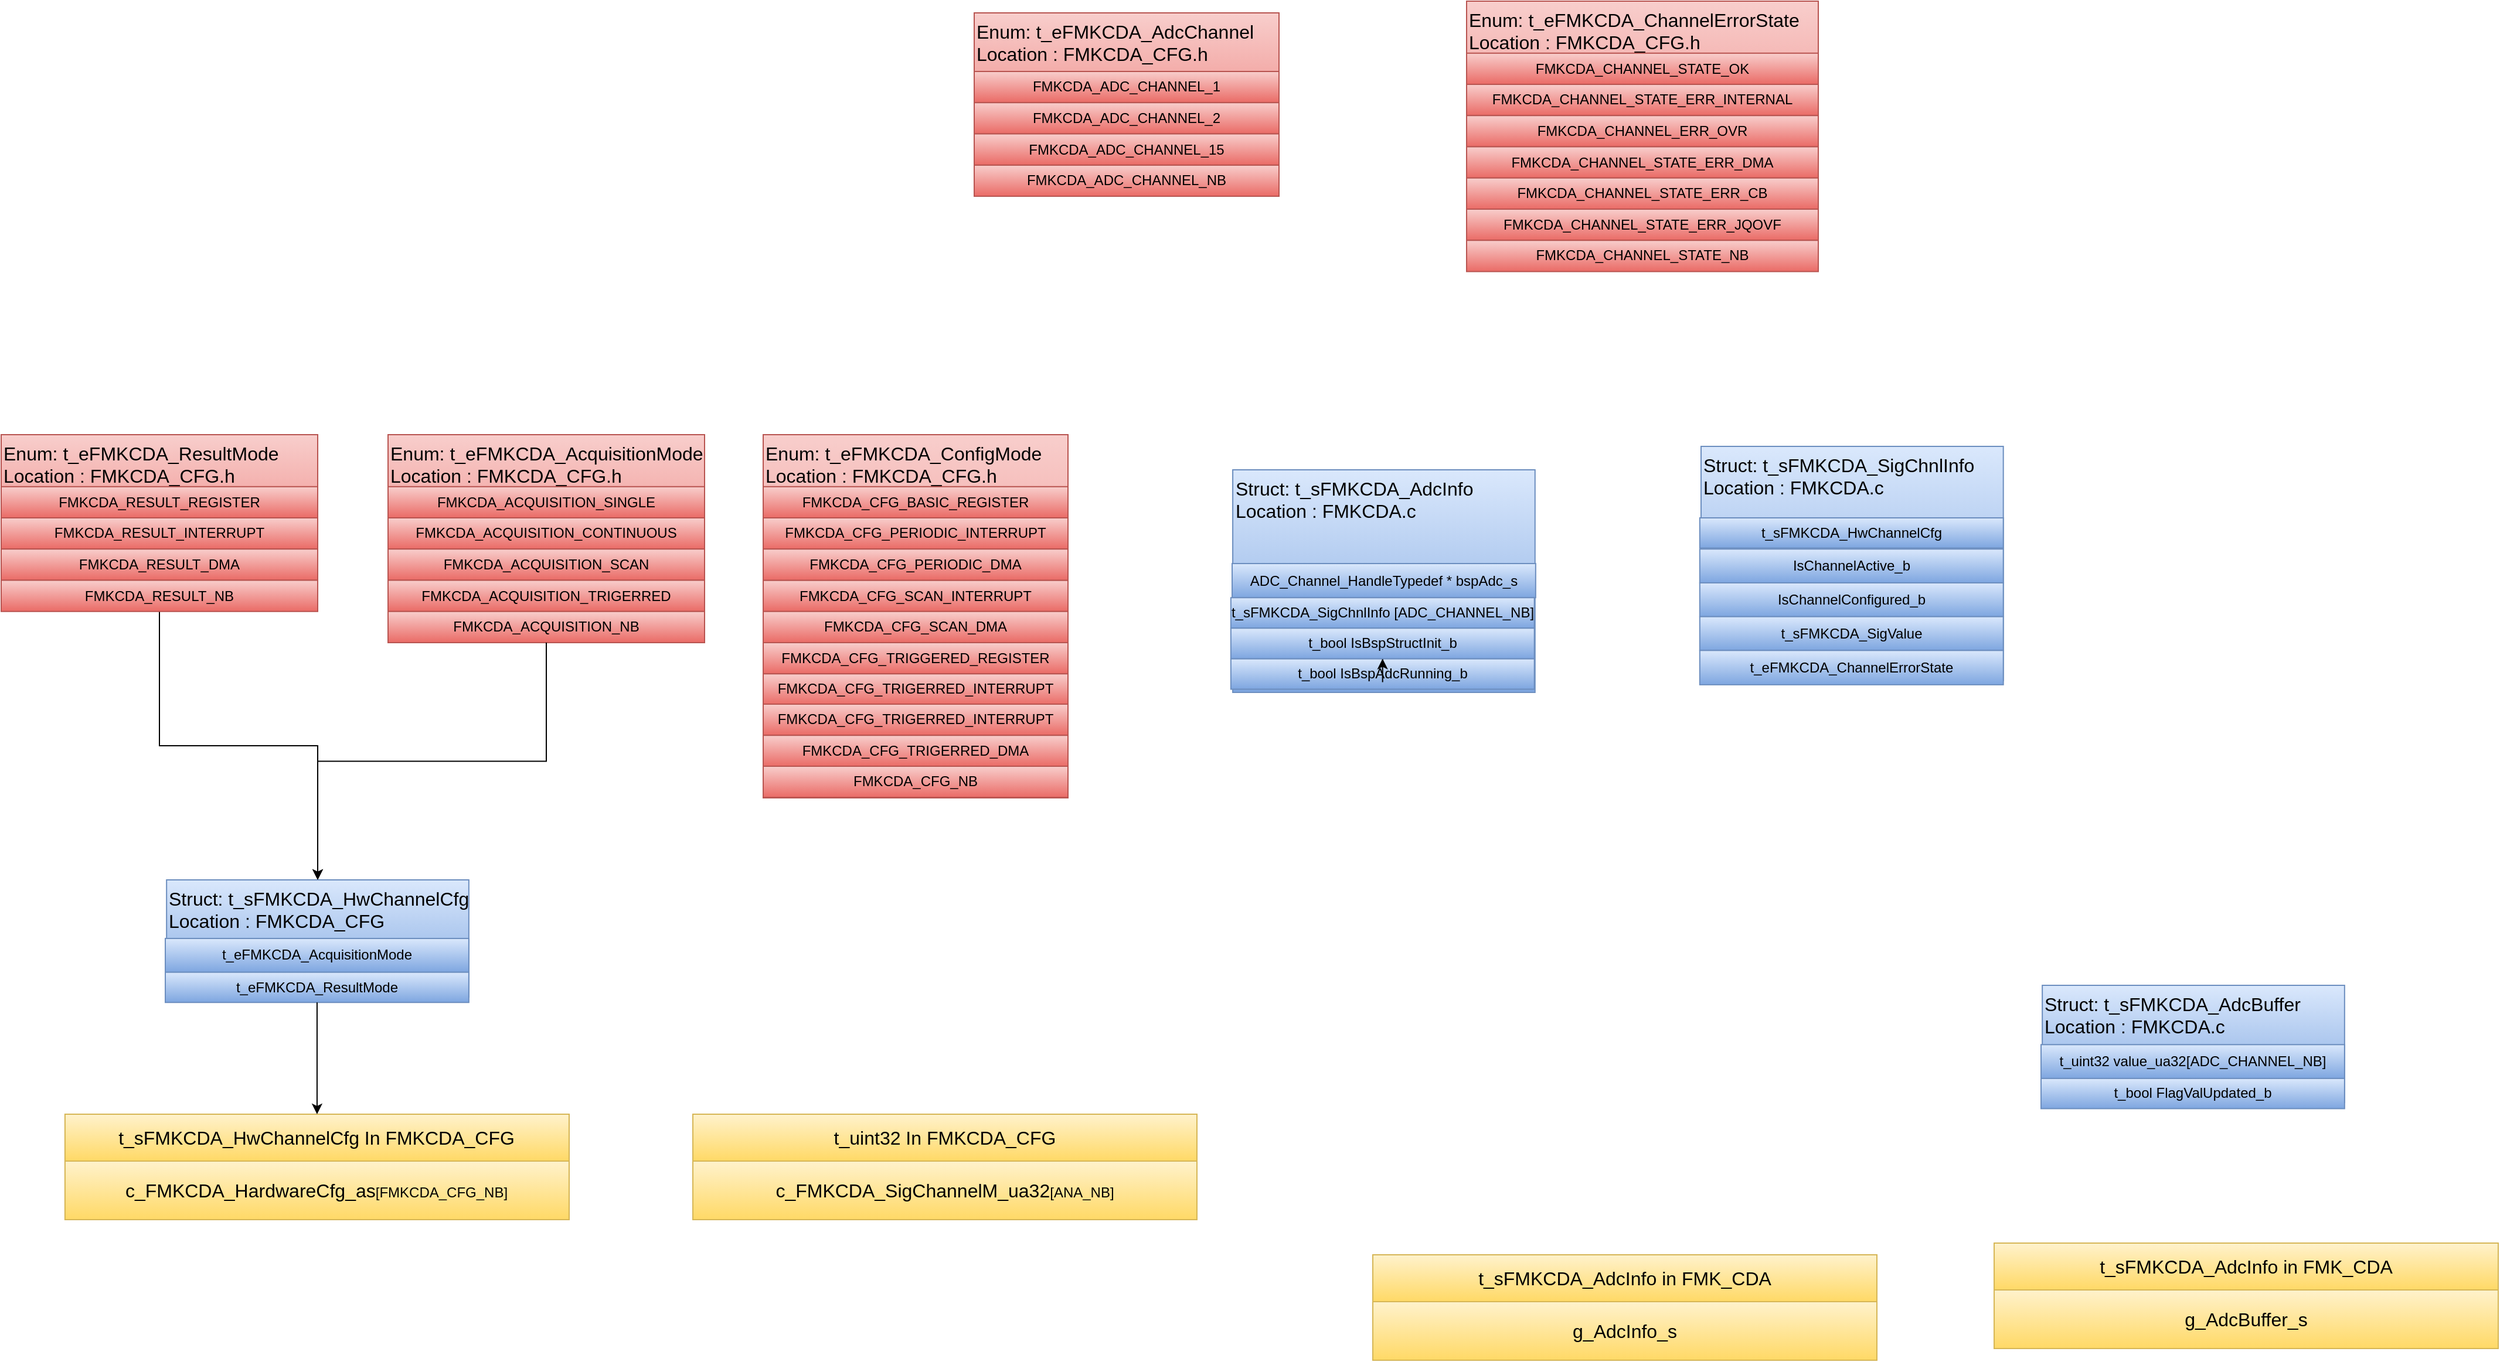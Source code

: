 <mxfile version="24.6.1" type="device" pages="9">
  <diagram name="Types" id="mCxjQRU6cnXl6jHK33Ih">
    <mxGraphModel dx="1036" dy="1776" grid="1" gridSize="10" guides="1" tooltips="1" connect="1" arrows="1" fold="1" page="1" pageScale="1" pageWidth="827" pageHeight="1169" math="0" shadow="0">
      <root>
        <mxCell id="0" />
        <mxCell id="1" parent="0" />
        <mxCell id="GqYi4pi1arAsL5BwQ04q-28" value="" style="group" parent="1" vertex="1" connectable="0">
          <mxGeometry x="380" y="-310" width="270" height="177.515" as="geometry" />
        </mxCell>
        <mxCell id="GqYi4pi1arAsL5BwQ04q-18" value="&lt;span style=&quot;color: rgb(0, 0, 0); text-wrap: nowrap;&quot;&gt;Enum: t_eFMKCDA_AcquisitionMode&lt;/span&gt;&lt;div&gt;&lt;span style=&quot;color: rgb(0, 0, 0); text-wrap: nowrap;&quot;&gt;Location : FMKCDA_CFG.h&lt;/span&gt;&lt;/div&gt;" style="rounded=0;whiteSpace=wrap;html=1;verticalAlign=top;fillColor=#f8cecc;gradientColor=#ea6b66;strokeColor=#b85450;fontSize=16;align=left;container=1;" parent="GqYi4pi1arAsL5BwQ04q-28" vertex="1">
          <mxGeometry width="270" height="170" as="geometry">
            <mxRectangle width="280" height="50" as="alternateBounds" />
          </mxGeometry>
        </mxCell>
        <mxCell id="GqYi4pi1arAsL5BwQ04q-19" value="FMKCDA_ACQUISITION_SINGLE" style="rounded=0;whiteSpace=wrap;html=1;fillColor=#f8cecc;gradientColor=#ea6b66;strokeColor=#b85450;fontColor=#000000;container=0;" parent="GqYi4pi1arAsL5BwQ04q-28" vertex="1">
          <mxGeometry y="44.379" width="270" height="26.627" as="geometry" />
        </mxCell>
        <mxCell id="GqYi4pi1arAsL5BwQ04q-20" value="FMKCDA_ACQUISITION_CONTINUOUS" style="rounded=0;whiteSpace=wrap;html=1;fillColor=#f8cecc;gradientColor=#ea6b66;strokeColor=#b85450;fontColor=#000000;container=0;" parent="GqYi4pi1arAsL5BwQ04q-28" vertex="1">
          <mxGeometry y="71.006" width="270" height="26.627" as="geometry" />
        </mxCell>
        <mxCell id="GqYi4pi1arAsL5BwQ04q-21" value="FMKCDA_ACQUISITION_SCAN" style="rounded=0;whiteSpace=wrap;html=1;fillColor=#f8cecc;gradientColor=#ea6b66;strokeColor=#b85450;fontColor=#000000;container=0;" parent="GqYi4pi1arAsL5BwQ04q-28" vertex="1">
          <mxGeometry y="97.633" width="270" height="26.627" as="geometry" />
        </mxCell>
        <mxCell id="GqYi4pi1arAsL5BwQ04q-22" value="FMKCDA_ACQUISITION_TRIGERRED" style="rounded=0;whiteSpace=wrap;html=1;fillColor=#f8cecc;gradientColor=#ea6b66;strokeColor=#b85450;fontColor=#000000;container=0;" parent="GqYi4pi1arAsL5BwQ04q-28" vertex="1">
          <mxGeometry y="124.261" width="270" height="26.627" as="geometry" />
        </mxCell>
        <mxCell id="GqYi4pi1arAsL5BwQ04q-23" value="FMKCDA_ACQUISITION_NB" style="rounded=0;whiteSpace=wrap;html=1;fillColor=#f8cecc;gradientColor=#ea6b66;strokeColor=#b85450;fontColor=#000000;container=0;" parent="GqYi4pi1arAsL5BwQ04q-28" vertex="1">
          <mxGeometry y="150.888" width="270" height="26.627" as="geometry" />
        </mxCell>
        <mxCell id="GqYi4pi1arAsL5BwQ04q-31" value="&lt;span style=&quot;color: rgb(0, 0, 0); text-wrap: nowrap;&quot;&gt;Enum: t_eFMKCDA_ResultMode&lt;/span&gt;&lt;div&gt;&lt;span style=&quot;color: rgb(0, 0, 0); text-wrap: nowrap;&quot;&gt;Location : FMKCDA_CFG.h&lt;/span&gt;&lt;/div&gt;" style="rounded=0;whiteSpace=wrap;html=1;verticalAlign=top;fillColor=#f8cecc;gradientColor=#ea6b66;strokeColor=#b85450;fontSize=16;align=left;container=1;" parent="1" vertex="1">
          <mxGeometry x="50" y="-310" width="270" height="150" as="geometry">
            <mxRectangle width="280" height="50" as="alternateBounds" />
          </mxGeometry>
        </mxCell>
        <mxCell id="GqYi4pi1arAsL5BwQ04q-32" value="FMKCDA_RESULT_REGISTER" style="rounded=0;whiteSpace=wrap;html=1;fillColor=#f8cecc;gradientColor=#ea6b66;strokeColor=#b85450;fontColor=#000000;container=0;" parent="1" vertex="1">
          <mxGeometry x="50" y="-265.621" width="270" height="26.627" as="geometry" />
        </mxCell>
        <mxCell id="GqYi4pi1arAsL5BwQ04q-33" value="FMKCDA_RESULT_INTERRUPT" style="rounded=0;whiteSpace=wrap;html=1;fillColor=#f8cecc;gradientColor=#ea6b66;strokeColor=#b85450;fontColor=#000000;container=0;" parent="1" vertex="1">
          <mxGeometry x="50" y="-238.994" width="270" height="26.627" as="geometry" />
        </mxCell>
        <mxCell id="GqYi4pi1arAsL5BwQ04q-34" value="FMKCDA_RESULT_DMA" style="rounded=0;whiteSpace=wrap;html=1;fillColor=#f8cecc;gradientColor=#ea6b66;strokeColor=#b85450;fontColor=#000000;container=0;" parent="1" vertex="1">
          <mxGeometry x="50" y="-212.367" width="270" height="26.627" as="geometry" />
        </mxCell>
        <mxCell id="GqYi4pi1arAsL5BwQ04q-48" style="edgeStyle=orthogonalEdgeStyle;rounded=0;orthogonalLoop=1;jettySize=auto;html=1;exitX=0.5;exitY=1;exitDx=0;exitDy=0;" parent="1" source="GqYi4pi1arAsL5BwQ04q-35" target="GqYi4pi1arAsL5BwQ04q-39" edge="1">
          <mxGeometry relative="1" as="geometry" />
        </mxCell>
        <mxCell id="GqYi4pi1arAsL5BwQ04q-35" value="FMKCDA_RESULT_NB" style="rounded=0;whiteSpace=wrap;html=1;fillColor=#f8cecc;gradientColor=#ea6b66;strokeColor=#b85450;fontColor=#000000;container=0;" parent="1" vertex="1">
          <mxGeometry x="50" y="-185.739" width="270" height="26.627" as="geometry" />
        </mxCell>
        <mxCell id="GqYi4pi1arAsL5BwQ04q-47" value="" style="group" parent="1" vertex="1" connectable="0">
          <mxGeometry x="190" y="70" width="258.921" height="104.61" as="geometry" />
        </mxCell>
        <mxCell id="GqYi4pi1arAsL5BwQ04q-39" value="&lt;span style=&quot;color: rgb(0, 0, 0); text-wrap: nowrap;&quot;&gt;Struct: t_sFMKCDA_HwChannelCfg&lt;/span&gt;&lt;div&gt;&lt;span style=&quot;color: rgb(0, 0, 0); text-wrap: nowrap;&quot;&gt;Location : FMKCDA_CFG&lt;/span&gt;&lt;/div&gt;" style="rounded=0;whiteSpace=wrap;html=1;verticalAlign=top;fillColor=#dae8fc;gradientColor=#7ea6e0;strokeColor=#6c8ebf;fontSize=16;align=left;fontStyle=0" parent="GqYi4pi1arAsL5BwQ04q-47" vertex="1">
          <mxGeometry x="1.08" width="257.84" height="100" as="geometry" />
        </mxCell>
        <mxCell id="GqYi4pi1arAsL5BwQ04q-40" value="&lt;span style=&quot;color: rgb(0, 0, 0); text-align: left; text-wrap: nowrap;&quot;&gt;t_eFMKCDA_AcquisitionMode&lt;/span&gt;" style="rounded=0;whiteSpace=wrap;html=1;fillColor=#dae8fc;gradientColor=#7ea6e0;strokeColor=#6c8ebf;fontStyle=0" parent="GqYi4pi1arAsL5BwQ04q-47" vertex="1">
          <mxGeometry y="49.997" width="258.921" height="28.846" as="geometry" />
        </mxCell>
        <mxCell id="GqYi4pi1arAsL5BwQ04q-41" value="&lt;span style=&quot;color: rgb(0, 0, 0); text-align: left; text-wrap: nowrap;&quot;&gt;t_eFMKCDA_ResultMode&lt;/span&gt;" style="rounded=0;whiteSpace=wrap;html=1;fillColor=#dae8fc;gradientColor=#7ea6e0;strokeColor=#6c8ebf;fontStyle=0" parent="GqYi4pi1arAsL5BwQ04q-47" vertex="1">
          <mxGeometry y="78.84" width="258.921" height="25.77" as="geometry" />
        </mxCell>
        <mxCell id="GqYi4pi1arAsL5BwQ04q-49" style="edgeStyle=orthogonalEdgeStyle;rounded=0;orthogonalLoop=1;jettySize=auto;html=1;exitX=0.5;exitY=1;exitDx=0;exitDy=0;entryX=0.5;entryY=0;entryDx=0;entryDy=0;" parent="1" source="GqYi4pi1arAsL5BwQ04q-23" target="GqYi4pi1arAsL5BwQ04q-39" edge="1">
          <mxGeometry relative="1" as="geometry" />
        </mxCell>
        <mxCell id="GqYi4pi1arAsL5BwQ04q-50" value="" style="group" parent="1" vertex="1" connectable="0">
          <mxGeometry x="104.46" y="270" width="430" height="90" as="geometry" />
        </mxCell>
        <mxCell id="GqYi4pi1arAsL5BwQ04q-51" value="" style="rounded=0;whiteSpace=wrap;html=1;fillColor=#fff2cc;gradientColor=#ffd966;strokeColor=#d6b656;fontColor=#000000;" parent="GqYi4pi1arAsL5BwQ04q-50" vertex="1">
          <mxGeometry width="430.0" height="90" as="geometry" />
        </mxCell>
        <mxCell id="GqYi4pi1arAsL5BwQ04q-52" value="&lt;span style=&quot;font-size: 16px; text-align: left; text-wrap: nowrap;&quot;&gt;t_sFMKCDA_HwChannelCfg In FMKCDA_CFG&lt;/span&gt;" style="rounded=0;whiteSpace=wrap;html=1;fillColor=#fff2cc;gradientColor=#ffd966;strokeColor=#d6b656;fontColor=#000000;" parent="GqYi4pi1arAsL5BwQ04q-50" vertex="1">
          <mxGeometry width="430.0" height="40" as="geometry" />
        </mxCell>
        <mxCell id="GqYi4pi1arAsL5BwQ04q-53" value="&lt;span style=&quot;font-size: 16px; text-align: left; text-wrap: nowrap;&quot;&gt;c_FMKCDA_HardwareCfg_as&lt;/span&gt;[FMKCDA_CFG_NB]" style="rounded=0;whiteSpace=wrap;html=1;fillColor=#fff2cc;gradientColor=#ffd966;strokeColor=#d6b656;fontColor=#000000;" parent="GqYi4pi1arAsL5BwQ04q-50" vertex="1">
          <mxGeometry y="40" width="430.0" height="50" as="geometry" />
        </mxCell>
        <mxCell id="GqYi4pi1arAsL5BwQ04q-54" style="edgeStyle=orthogonalEdgeStyle;rounded=0;orthogonalLoop=1;jettySize=auto;html=1;exitX=0.5;exitY=1;exitDx=0;exitDy=0;" parent="1" source="GqYi4pi1arAsL5BwQ04q-41" target="GqYi4pi1arAsL5BwQ04q-52" edge="1">
          <mxGeometry relative="1" as="geometry" />
        </mxCell>
        <mxCell id="GqYi4pi1arAsL5BwQ04q-59" value="" style="group" parent="1" vertex="1" connectable="0">
          <mxGeometry x="700" y="-310" width="260.0" height="310" as="geometry" />
        </mxCell>
        <mxCell id="GqYi4pi1arAsL5BwQ04q-2" value="&lt;span style=&quot;color: rgb(0, 0, 0); text-wrap: nowrap;&quot;&gt;Enum: t_eFMKCDA_ConfigMode&lt;/span&gt;&lt;div&gt;&lt;span style=&quot;color: rgb(0, 0, 0); text-wrap: nowrap;&quot;&gt;Location : FMKCDA_CFG.h&lt;/span&gt;&lt;/div&gt;" style="rounded=0;whiteSpace=wrap;html=1;verticalAlign=top;fillColor=#f8cecc;gradientColor=#ea6b66;strokeColor=#b85450;fontSize=16;align=left;container=0;" parent="GqYi4pi1arAsL5BwQ04q-59" vertex="1">
          <mxGeometry width="260.0" height="310" as="geometry">
            <mxRectangle width="280" height="50" as="alternateBounds" />
          </mxGeometry>
        </mxCell>
        <mxCell id="GqYi4pi1arAsL5BwQ04q-3" value="FMKCDA_CFG_BASIC_REGISTER" style="rounded=0;whiteSpace=wrap;html=1;fillColor=#f8cecc;gradientColor=#ea6b66;strokeColor=#b85450;fontColor=#000000;container=0;" parent="GqYi4pi1arAsL5BwQ04q-59" vertex="1">
          <mxGeometry y="44.379" width="260.0" height="26.627" as="geometry" />
        </mxCell>
        <mxCell id="GqYi4pi1arAsL5BwQ04q-4" value="FMKCDA_CFG_PERIODIC_INTERRUPT" style="rounded=0;whiteSpace=wrap;html=1;fillColor=#f8cecc;gradientColor=#ea6b66;strokeColor=#b85450;fontColor=#000000;container=0;" parent="GqYi4pi1arAsL5BwQ04q-59" vertex="1">
          <mxGeometry y="71.006" width="260.0" height="26.627" as="geometry" />
        </mxCell>
        <mxCell id="GqYi4pi1arAsL5BwQ04q-6" value="FMKCDA_CFG_SCAN_INTERRUPT" style="rounded=0;whiteSpace=wrap;html=1;fillColor=#f8cecc;gradientColor=#ea6b66;strokeColor=#b85450;fontColor=#000000;container=0;" parent="GqYi4pi1arAsL5BwQ04q-59" vertex="1">
          <mxGeometry y="124.261" width="260.0" height="26.627" as="geometry" />
        </mxCell>
        <mxCell id="GqYi4pi1arAsL5BwQ04q-7" value="FMKCDA_CFG_SCAN_DMA" style="rounded=0;whiteSpace=wrap;html=1;fillColor=#f8cecc;gradientColor=#ea6b66;strokeColor=#b85450;fontColor=#000000;container=0;" parent="GqYi4pi1arAsL5BwQ04q-59" vertex="1">
          <mxGeometry y="150.888" width="260.0" height="26.627" as="geometry" />
        </mxCell>
        <mxCell id="GqYi4pi1arAsL5BwQ04q-8" value="FMKCDA_CFG_TRIGGERED_REGISTER" style="rounded=0;whiteSpace=wrap;html=1;fillColor=#f8cecc;gradientColor=#ea6b66;strokeColor=#b85450;fontColor=#000000;container=0;" parent="GqYi4pi1arAsL5BwQ04q-59" vertex="1">
          <mxGeometry y="177.515" width="260.0" height="26.627" as="geometry" />
        </mxCell>
        <mxCell id="GqYi4pi1arAsL5BwQ04q-9" value="FMKCDA_CFG_TRIGERRED_INTERRUPT" style="rounded=0;whiteSpace=wrap;html=1;fillColor=#f8cecc;gradientColor=#ea6b66;strokeColor=#b85450;fontColor=#000000;container=0;" parent="GqYi4pi1arAsL5BwQ04q-59" vertex="1">
          <mxGeometry y="204.143" width="260.0" height="26.627" as="geometry" />
        </mxCell>
        <mxCell id="GqYi4pi1arAsL5BwQ04q-10" value="FMKCDA_CFG_TRIGERRED_INTERRUPT" style="rounded=0;whiteSpace=wrap;html=1;fillColor=#f8cecc;gradientColor=#ea6b66;strokeColor=#b85450;fontColor=#000000;container=0;" parent="GqYi4pi1arAsL5BwQ04q-59" vertex="1">
          <mxGeometry y="230.003" width="260.0" height="26.627" as="geometry" />
        </mxCell>
        <mxCell id="GqYi4pi1arAsL5BwQ04q-11" value="FMKCDA_CFG_TRIGERRED_DMA" style="rounded=0;whiteSpace=wrap;html=1;fillColor=#f8cecc;gradientColor=#ea6b66;strokeColor=#b85450;fontColor=#000000;container=0;" parent="GqYi4pi1arAsL5BwQ04q-59" vertex="1">
          <mxGeometry y="256.633" width="260.0" height="26.627" as="geometry" />
        </mxCell>
        <mxCell id="GqYi4pi1arAsL5BwQ04q-29" value="FMKCDA_CFG_NB" style="rounded=0;whiteSpace=wrap;html=1;fillColor=#f8cecc;gradientColor=#ea6b66;strokeColor=#b85450;fontColor=#000000;container=0;" parent="GqYi4pi1arAsL5BwQ04q-59" vertex="1">
          <mxGeometry y="283.003" width="260.0" height="26.627" as="geometry" />
        </mxCell>
        <mxCell id="GqYi4pi1arAsL5BwQ04q-5" value="FMKCDA_CFG_PERIODIC_DMA" style="rounded=0;whiteSpace=wrap;html=1;fillColor=#f8cecc;gradientColor=#ea6b66;strokeColor=#b85450;fontColor=#000000;container=0;" parent="GqYi4pi1arAsL5BwQ04q-59" vertex="1">
          <mxGeometry y="97.633" width="260.0" height="26.627" as="geometry" />
        </mxCell>
        <mxCell id="GqYi4pi1arAsL5BwQ04q-76" value="" style="group" parent="1" vertex="1" connectable="0">
          <mxGeometry x="640" y="270" width="430" height="90" as="geometry" />
        </mxCell>
        <mxCell id="GqYi4pi1arAsL5BwQ04q-77" value="" style="rounded=0;whiteSpace=wrap;html=1;fillColor=#fff2cc;gradientColor=#ffd966;strokeColor=#d6b656;fontColor=#000000;" parent="GqYi4pi1arAsL5BwQ04q-76" vertex="1">
          <mxGeometry width="430.0" height="90" as="geometry" />
        </mxCell>
        <mxCell id="GqYi4pi1arAsL5BwQ04q-78" value="&lt;span style=&quot;font-size: 16px; text-align: left; text-wrap: nowrap;&quot;&gt;t_uint32 In FMKCDA_CFG&lt;/span&gt;" style="rounded=0;whiteSpace=wrap;html=1;fillColor=#fff2cc;gradientColor=#ffd966;strokeColor=#d6b656;fontColor=#000000;" parent="GqYi4pi1arAsL5BwQ04q-76" vertex="1">
          <mxGeometry width="430.0" height="40" as="geometry" />
        </mxCell>
        <mxCell id="GqYi4pi1arAsL5BwQ04q-79" value="&lt;span style=&quot;font-size: 16px; text-align: left; text-wrap: nowrap;&quot;&gt;c_FMKCDA_SigChannelM_ua32&lt;/span&gt;[ANA_NB]" style="rounded=0;whiteSpace=wrap;html=1;fillColor=#fff2cc;gradientColor=#ffd966;strokeColor=#d6b656;fontColor=#000000;" parent="GqYi4pi1arAsL5BwQ04q-76" vertex="1">
          <mxGeometry y="40" width="430.0" height="50" as="geometry" />
        </mxCell>
        <mxCell id="GqYi4pi1arAsL5BwQ04q-106" value="" style="group" parent="1" vertex="1" connectable="0">
          <mxGeometry x="1300" y="-680" width="300" height="230.78" as="geometry" />
        </mxCell>
        <mxCell id="GqYi4pi1arAsL5BwQ04q-96" value="&lt;span style=&quot;color: rgb(0, 0, 0); text-wrap: nowrap;&quot;&gt;Enum: t_eFMKCDA_ChannelErrorState&lt;/span&gt;&lt;div&gt;&lt;span style=&quot;color: rgb(0, 0, 0); text-wrap: nowrap;&quot;&gt;Location : FMKCDA_CFG.h&lt;/span&gt;&lt;/div&gt;" style="rounded=0;whiteSpace=wrap;html=1;verticalAlign=top;fillColor=#f8cecc;gradientColor=#ea6b66;strokeColor=#b85450;fontSize=16;align=left;container=0;" parent="GqYi4pi1arAsL5BwQ04q-106" vertex="1">
          <mxGeometry width="300" height="220" as="geometry">
            <mxRectangle width="280" height="50" as="alternateBounds" />
          </mxGeometry>
        </mxCell>
        <mxCell id="GqYi4pi1arAsL5BwQ04q-97" value="FMKCDA_CHANNEL_STATE_OK" style="rounded=0;whiteSpace=wrap;html=1;fillColor=#f8cecc;gradientColor=#ea6b66;strokeColor=#b85450;fontColor=#000000;container=0;" parent="GqYi4pi1arAsL5BwQ04q-106" vertex="1">
          <mxGeometry y="44.38" width="300" height="26.628" as="geometry" />
        </mxCell>
        <mxCell id="GqYi4pi1arAsL5BwQ04q-98" value="FMKCDA_CHANNEL_STATE_ERR_INTERNAL" style="rounded=0;whiteSpace=wrap;html=1;fillColor=#f8cecc;gradientColor=#ea6b66;strokeColor=#b85450;fontColor=#000000;container=0;" parent="GqYi4pi1arAsL5BwQ04q-106" vertex="1">
          <mxGeometry y="71.008" width="300" height="26.628" as="geometry" />
        </mxCell>
        <mxCell id="GqYi4pi1arAsL5BwQ04q-99" value="FMKCDA_CHANNEL_ERR_OVR" style="rounded=0;whiteSpace=wrap;html=1;fillColor=#f8cecc;gradientColor=#ea6b66;strokeColor=#b85450;fontColor=#000000;container=0;" parent="GqYi4pi1arAsL5BwQ04q-106" vertex="1">
          <mxGeometry y="97.636" width="300" height="26.628" as="geometry" />
        </mxCell>
        <mxCell id="GqYi4pi1arAsL5BwQ04q-100" value="FMKCDA_CHANNEL_STATE_ERR_DMA" style="rounded=0;whiteSpace=wrap;html=1;fillColor=#f8cecc;gradientColor=#ea6b66;strokeColor=#b85450;fontColor=#000000;container=0;" parent="GqYi4pi1arAsL5BwQ04q-106" vertex="1">
          <mxGeometry y="124.264" width="300" height="26.628" as="geometry" />
        </mxCell>
        <mxCell id="GqYi4pi1arAsL5BwQ04q-101" value="FMKCDA_CHANNEL_STATE_ERR_CB" style="rounded=0;whiteSpace=wrap;html=1;fillColor=#f8cecc;gradientColor=#ea6b66;strokeColor=#b85450;fontColor=#000000;container=0;" parent="GqYi4pi1arAsL5BwQ04q-106" vertex="1">
          <mxGeometry y="150.892" width="300" height="26.628" as="geometry" />
        </mxCell>
        <mxCell id="GqYi4pi1arAsL5BwQ04q-102" value="FMKCDA_CHANNEL_STATE_ERR_JQOVF" style="rounded=0;whiteSpace=wrap;html=1;fillColor=#f8cecc;gradientColor=#ea6b66;strokeColor=#b85450;fontColor=#000000;container=0;" parent="GqYi4pi1arAsL5BwQ04q-106" vertex="1">
          <mxGeometry y="177.522" width="300" height="26.628" as="geometry" />
        </mxCell>
        <mxCell id="GqYi4pi1arAsL5BwQ04q-104" value="FMKCDA_CHANNEL_STATE_NB" style="rounded=0;whiteSpace=wrap;html=1;fillColor=#f8cecc;gradientColor=#ea6b66;strokeColor=#b85450;fontColor=#000000;container=0;" parent="GqYi4pi1arAsL5BwQ04q-106" vertex="1">
          <mxGeometry y="204.152" width="300" height="26.628" as="geometry" />
        </mxCell>
        <mxCell id="7iErL5QG6vWOKsonP4YJ-2" value="" style="group" parent="1" vertex="1" connectable="0">
          <mxGeometry x="1220" y="390" width="430" height="90" as="geometry" />
        </mxCell>
        <mxCell id="7iErL5QG6vWOKsonP4YJ-3" value="" style="rounded=0;whiteSpace=wrap;html=1;fillColor=#fff2cc;gradientColor=#ffd966;strokeColor=#d6b656;fontColor=#000000;" parent="7iErL5QG6vWOKsonP4YJ-2" vertex="1">
          <mxGeometry width="430.0" height="90" as="geometry" />
        </mxCell>
        <mxCell id="7iErL5QG6vWOKsonP4YJ-4" value="&lt;span style=&quot;font-size: 16px; text-align: left; text-wrap: nowrap;&quot;&gt;t_sFMKCDA_AdcInfo in FMK_CDA&lt;/span&gt;" style="rounded=0;whiteSpace=wrap;html=1;fillColor=#fff2cc;gradientColor=#ffd966;strokeColor=#d6b656;fontColor=#000000;" parent="7iErL5QG6vWOKsonP4YJ-2" vertex="1">
          <mxGeometry width="430.0" height="40" as="geometry" />
        </mxCell>
        <mxCell id="7iErL5QG6vWOKsonP4YJ-5" value="&lt;div style=&quot;text-align: left;&quot;&gt;&lt;span style=&quot;background-color: initial; font-size: 16px; text-wrap: nowrap;&quot;&gt;g_AdcInfo_s&lt;/span&gt;&lt;/div&gt;" style="rounded=0;whiteSpace=wrap;html=1;fillColor=#fff2cc;gradientColor=#ffd966;strokeColor=#d6b656;fontColor=#000000;" parent="7iErL5QG6vWOKsonP4YJ-2" vertex="1">
          <mxGeometry y="40" width="430.0" height="50" as="geometry" />
        </mxCell>
        <mxCell id="P7rXR6zHMBBaln799qoG-13" value="" style="group" parent="1" vertex="1" connectable="0">
          <mxGeometry x="880" y="-670" width="260.0" height="156.508" as="geometry" />
        </mxCell>
        <mxCell id="P7rXR6zHMBBaln799qoG-2" value="&lt;span style=&quot;color: rgb(0, 0, 0); text-wrap: nowrap;&quot;&gt;Enum: t_eFMKCDA_AdcChannel&lt;/span&gt;&lt;div&gt;&lt;span style=&quot;color: rgb(0, 0, 0); text-wrap: nowrap;&quot;&gt;Location : FMKCDA_CFG.h&lt;/span&gt;&lt;/div&gt;" style="rounded=0;whiteSpace=wrap;html=1;verticalAlign=top;fillColor=#f8cecc;gradientColor=#ea6b66;strokeColor=#b85450;fontSize=16;align=left;container=0;" parent="P7rXR6zHMBBaln799qoG-13" vertex="1">
          <mxGeometry width="260" height="150" as="geometry">
            <mxRectangle width="280" height="50" as="alternateBounds" />
          </mxGeometry>
        </mxCell>
        <mxCell id="P7rXR6zHMBBaln799qoG-3" value="FMKCDA_ADC_CHANNEL_1" style="rounded=0;whiteSpace=wrap;html=1;fillColor=#f8cecc;gradientColor=#ea6b66;strokeColor=#b85450;fontColor=#000000;container=0;" parent="P7rXR6zHMBBaln799qoG-13" vertex="1">
          <mxGeometry y="49.999" width="260.0" height="26.627" as="geometry" />
        </mxCell>
        <mxCell id="P7rXR6zHMBBaln799qoG-4" value="FMKCDA_ADC_CHANNEL_2" style="rounded=0;whiteSpace=wrap;html=1;fillColor=#f8cecc;gradientColor=#ea6b66;strokeColor=#b85450;fontColor=#000000;container=0;" parent="P7rXR6zHMBBaln799qoG-13" vertex="1">
          <mxGeometry y="76.626" width="260.0" height="26.627" as="geometry" />
        </mxCell>
        <mxCell id="P7rXR6zHMBBaln799qoG-5" value="FMKCDA_ADC_CHANNEL_NB" style="rounded=0;whiteSpace=wrap;html=1;fillColor=#f8cecc;gradientColor=#ea6b66;strokeColor=#b85450;fontColor=#000000;container=0;" parent="P7rXR6zHMBBaln799qoG-13" vertex="1">
          <mxGeometry y="129.881" width="260.0" height="26.627" as="geometry" />
        </mxCell>
        <mxCell id="P7rXR6zHMBBaln799qoG-12" value="FMKCDA_ADC_CHANNEL_15" style="rounded=0;whiteSpace=wrap;html=1;fillColor=#f8cecc;gradientColor=#ea6b66;strokeColor=#b85450;fontColor=#000000;container=0;" parent="P7rXR6zHMBBaln799qoG-13" vertex="1">
          <mxGeometry y="103.253" width="260.0" height="26.627" as="geometry" />
        </mxCell>
        <mxCell id="GqYi4pi1arAsL5BwQ04q-81" value="&lt;span style=&quot;color: rgb(0, 0, 0); text-wrap: nowrap;&quot;&gt;Struct: t_sFMKCDA_AdcInfo&lt;/span&gt;&lt;div&gt;&lt;span style=&quot;color: rgb(0, 0, 0); text-wrap: nowrap;&quot;&gt;Location : FMKCDA.c&lt;/span&gt;&lt;/div&gt;" style="rounded=0;whiteSpace=wrap;html=1;verticalAlign=top;fillColor=#dae8fc;gradientColor=#7ea6e0;strokeColor=#6c8ebf;fontSize=16;align=left;fontStyle=0" parent="1" vertex="1">
          <mxGeometry x="1100.54" y="-280" width="257.84" height="190" as="geometry" />
        </mxCell>
        <mxCell id="GqYi4pi1arAsL5BwQ04q-82" value="&lt;span style=&quot;color: rgb(0, 0, 0); text-align: left; text-wrap: nowrap;&quot;&gt;ADC_Channel_HandleTypedef * bspAdc_s&lt;/span&gt;" style="rounded=0;whiteSpace=wrap;html=1;fillColor=#dae8fc;gradientColor=#7ea6e0;strokeColor=#6c8ebf;fontStyle=0" parent="1" vertex="1">
          <mxGeometry x="1100" y="-200.001" width="258.92" height="29.143" as="geometry" />
        </mxCell>
        <mxCell id="GqYi4pi1arAsL5BwQ04q-91" value="&lt;span style=&quot;color: rgb(0, 0, 0); text-align: left; text-wrap: nowrap;&quot;&gt;t_sFMKCDA_SigChnlInfo [ADC_CHANNEL_NB]&lt;/span&gt;" style="rounded=0;whiteSpace=wrap;html=1;fillColor=#dae8fc;gradientColor=#7ea6e0;strokeColor=#6c8ebf;fontStyle=0" parent="1" vertex="1">
          <mxGeometry x="1098.92" y="-170.861" width="258.92" height="26.036" as="geometry" />
        </mxCell>
        <mxCell id="GqYi4pi1arAsL5BwQ04q-92" value="&lt;span style=&quot;color: rgb(0, 0, 0); text-align: left; text-wrap: nowrap;&quot;&gt;t_bool IsBspAdcRunning_b&lt;/span&gt;" style="rounded=0;whiteSpace=wrap;html=1;fillColor=#dae8fc;gradientColor=#7ea6e0;strokeColor=#6c8ebf;fontStyle=0" parent="1" vertex="1">
          <mxGeometry x="1098.92" y="-118.786" width="258.92" height="26.036" as="geometry" />
        </mxCell>
        <mxCell id="Iejsm7l1K0jkaAmz_I7g-1" value="" style="edgeStyle=orthogonalEdgeStyle;rounded=0;orthogonalLoop=1;jettySize=auto;html=1;" parent="1" source="KncZ_sDBD_Q_c4_TfKvO-2" edge="1">
          <mxGeometry relative="1" as="geometry">
            <mxPoint x="1228.333" y="-118.79" as="targetPoint" />
          </mxGeometry>
        </mxCell>
        <mxCell id="KncZ_sDBD_Q_c4_TfKvO-2" value="&lt;span style=&quot;color: rgb(0, 0, 0); text-align: left; text-wrap: nowrap;&quot;&gt;t_bool IsBspStructInit_b&lt;/span&gt;" style="rounded=0;whiteSpace=wrap;html=1;fillColor=#dae8fc;gradientColor=#7ea6e0;strokeColor=#6c8ebf;fontStyle=0" parent="1" vertex="1">
          <mxGeometry x="1098.92" y="-144.826" width="258.92" height="26.036" as="geometry" />
        </mxCell>
        <mxCell id="GqYi4pi1arAsL5BwQ04q-84" value="&lt;span style=&quot;color: rgb(0, 0, 0); text-wrap: nowrap;&quot;&gt;Struct: t_sFMKCDA_SigChnlInfo&lt;/span&gt;&lt;div&gt;&lt;span style=&quot;color: rgb(0, 0, 0); text-wrap: nowrap;&quot;&gt;Location : FMKCDA.c&lt;/span&gt;&lt;/div&gt;" style="rounded=0;whiteSpace=wrap;html=1;verticalAlign=top;fillColor=#dae8fc;gradientColor=#7ea6e0;strokeColor=#6c8ebf;fontSize=16;align=left;fontStyle=0" parent="1" vertex="1">
          <mxGeometry x="1500" y="-300" width="257.84" height="200" as="geometry" />
        </mxCell>
        <mxCell id="GqYi4pi1arAsL5BwQ04q-85" value="&lt;div style=&quot;text-align: left;&quot;&gt;&lt;font color=&quot;#000000&quot;&gt;IsChannelActive_b&lt;/font&gt;&lt;/div&gt;" style="rounded=0;whiteSpace=wrap;html=1;fillColor=#dae8fc;gradientColor=#7ea6e0;strokeColor=#6c8ebf;fontStyle=0" parent="1" vertex="1">
          <mxGeometry x="1498.92" y="-212.363" width="258.921" height="28.846" as="geometry" />
        </mxCell>
        <mxCell id="GqYi4pi1arAsL5BwQ04q-83" value="&lt;span style=&quot;color: rgb(0, 0, 0); text-align: left; text-wrap: nowrap;&quot;&gt;t_sFMKCDA_HwChannelCfg&lt;/span&gt;" style="rounded=0;whiteSpace=wrap;html=1;fillColor=#dae8fc;gradientColor=#7ea6e0;strokeColor=#6c8ebf;fontStyle=0" parent="1" vertex="1">
          <mxGeometry x="1498.92" y="-238.99" width="258.921" height="25.77" as="geometry" />
        </mxCell>
        <mxCell id="GqYi4pi1arAsL5BwQ04q-87" value="&lt;div style=&quot;text-align: left;&quot;&gt;&lt;font color=&quot;#000000&quot;&gt;&lt;span style=&quot;text-wrap: nowrap;&quot;&gt;IsChannelConfigured_b&lt;/span&gt;&lt;/font&gt;&lt;/div&gt;" style="rounded=0;whiteSpace=wrap;html=1;fillColor=#dae8fc;gradientColor=#7ea6e0;strokeColor=#6c8ebf;fontStyle=0" parent="1" vertex="1">
          <mxGeometry x="1498.92" y="-183.513" width="258.921" height="28.846" as="geometry" />
        </mxCell>
        <mxCell id="GqYi4pi1arAsL5BwQ04q-89" value="&lt;div style=&quot;text-align: left;&quot;&gt;&lt;span style=&quot;color: rgb(0, 0, 0); text-wrap: nowrap;&quot;&gt;t_sFMKCDA_SigValue&lt;/span&gt;&lt;br&gt;&lt;/div&gt;" style="rounded=0;whiteSpace=wrap;html=1;fillColor=#dae8fc;gradientColor=#7ea6e0;strokeColor=#6c8ebf;fontStyle=0" parent="1" vertex="1">
          <mxGeometry x="1498.92" y="-154.663" width="258.921" height="28.846" as="geometry" />
        </mxCell>
        <mxCell id="GqYi4pi1arAsL5BwQ04q-107" value="&lt;div style=&quot;text-align: left;&quot;&gt;&lt;span style=&quot;color: rgb(0, 0, 0); text-wrap: nowrap;&quot;&gt;t_eFMKCDA_ChannelErrorState&lt;/span&gt;&lt;br&gt;&lt;/div&gt;" style="rounded=0;whiteSpace=wrap;html=1;fillColor=#dae8fc;gradientColor=#7ea6e0;strokeColor=#6c8ebf;fontStyle=0" parent="1" vertex="1">
          <mxGeometry x="1498.92" y="-125.82" width="258.92" height="29.26" as="geometry" />
        </mxCell>
        <mxCell id="JcsEkd-EhvVoHuCJJEOl-6" value="" style="group" parent="1" vertex="1" connectable="0">
          <mxGeometry x="1790" y="160" width="258.921" height="105.24" as="geometry" />
        </mxCell>
        <mxCell id="JcsEkd-EhvVoHuCJJEOl-2" value="&lt;span style=&quot;color: rgb(0, 0, 0); text-wrap: nowrap;&quot;&gt;Struct: t_sFMKCDA_AdcBuffer&lt;/span&gt;&lt;div&gt;&lt;span style=&quot;color: rgb(0, 0, 0); text-wrap: nowrap;&quot;&gt;Location : FMKCDA.c&lt;/span&gt;&lt;/div&gt;" style="rounded=0;whiteSpace=wrap;html=1;verticalAlign=top;fillColor=#dae8fc;gradientColor=#7ea6e0;strokeColor=#6c8ebf;fontSize=16;align=left;fontStyle=0" parent="JcsEkd-EhvVoHuCJJEOl-6" vertex="1">
          <mxGeometry x="1.08" width="257.84" height="100" as="geometry" />
        </mxCell>
        <mxCell id="JcsEkd-EhvVoHuCJJEOl-3" value="&lt;span style=&quot;color: rgb(0, 0, 0); text-align: left; text-wrap: nowrap;&quot;&gt;t_uint32 value_ua32[ADC_CHANNEL_NB]&lt;/span&gt;" style="rounded=0;whiteSpace=wrap;html=1;fillColor=#dae8fc;gradientColor=#7ea6e0;strokeColor=#6c8ebf;fontStyle=0" parent="JcsEkd-EhvVoHuCJJEOl-6" vertex="1">
          <mxGeometry y="50.627" width="258.921" height="28.846" as="geometry" />
        </mxCell>
        <mxCell id="JcsEkd-EhvVoHuCJJEOl-4" value="&lt;span style=&quot;color: rgb(0, 0, 0); text-align: left; text-wrap: nowrap;&quot;&gt;t_bool FlagValUpdated_b&lt;/span&gt;" style="rounded=0;whiteSpace=wrap;html=1;fillColor=#dae8fc;gradientColor=#7ea6e0;strokeColor=#6c8ebf;fontStyle=0" parent="JcsEkd-EhvVoHuCJJEOl-6" vertex="1">
          <mxGeometry x="2.274e-13" y="79.47" width="258.921" height="25.77" as="geometry" />
        </mxCell>
        <mxCell id="JcsEkd-EhvVoHuCJJEOl-7" value="" style="group" parent="1" vertex="1" connectable="0">
          <mxGeometry x="1750" y="380" width="430" height="90" as="geometry" />
        </mxCell>
        <mxCell id="JcsEkd-EhvVoHuCJJEOl-8" value="" style="rounded=0;whiteSpace=wrap;html=1;fillColor=#fff2cc;gradientColor=#ffd966;strokeColor=#d6b656;fontColor=#000000;" parent="JcsEkd-EhvVoHuCJJEOl-7" vertex="1">
          <mxGeometry width="430.0" height="90" as="geometry" />
        </mxCell>
        <mxCell id="JcsEkd-EhvVoHuCJJEOl-9" value="&lt;span style=&quot;font-size: 16px; text-align: left; text-wrap: nowrap;&quot;&gt;t_sFMKCDA_AdcInfo in FMK_CDA&lt;/span&gt;" style="rounded=0;whiteSpace=wrap;html=1;fillColor=#fff2cc;gradientColor=#ffd966;strokeColor=#d6b656;fontColor=#000000;" parent="JcsEkd-EhvVoHuCJJEOl-7" vertex="1">
          <mxGeometry width="430.0" height="40" as="geometry" />
        </mxCell>
        <mxCell id="JcsEkd-EhvVoHuCJJEOl-10" value="&lt;div style=&quot;text-align: left;&quot;&gt;&lt;span style=&quot;background-color: initial; font-size: 16px; text-wrap: nowrap;&quot;&gt;g_AdcBuffer_s&lt;/span&gt;&lt;/div&gt;" style="rounded=0;whiteSpace=wrap;html=1;fillColor=#fff2cc;gradientColor=#ffd966;strokeColor=#d6b656;fontColor=#000000;" parent="JcsEkd-EhvVoHuCJJEOl-7" vertex="1">
          <mxGeometry y="40" width="430.0" height="50" as="geometry" />
        </mxCell>
      </root>
    </mxGraphModel>
  </diagram>
  <diagram id="5fsb9ECAU7GwNzSoTywj" name="Static API">
    <mxGraphModel dx="1963" dy="1827" grid="1" gridSize="10" guides="1" tooltips="1" connect="1" arrows="1" fold="1" page="1" pageScale="1" pageWidth="827" pageHeight="1169" math="0" shadow="0">
      <root>
        <mxCell id="0" />
        <mxCell id="1" parent="0" />
        <mxCell id="BKX5QukWLKt5s5Jpml6b-1" value="" style="group" vertex="1" connectable="0" parent="1">
          <mxGeometry x="-790" y="-1070" width="560" height="160" as="geometry" />
        </mxCell>
        <mxCell id="BKX5QukWLKt5s5Jpml6b-2" value="" style="rounded=0;whiteSpace=wrap;html=1;fillColor=#d5e8d4;gradientColor=#97d077;strokeColor=#82b366;fontColor=#000000;align=left;" vertex="1" parent="BKX5QukWLKt5s5Jpml6b-1">
          <mxGeometry width="560" height="160" as="geometry" />
        </mxCell>
        <mxCell id="BKX5QukWLKt5s5Jpml6b-3" value="FMKCDA_SetBspChannel(t_eFMKCDA_Channel, t_uint32 * BspChannel_pu32" style="rounded=0;whiteSpace=wrap;html=1;fillColor=#d5e8d4;gradientColor=#97d077;strokeColor=#82b366;fontColor=#000000;" vertex="1" parent="BKX5QukWLKt5s5Jpml6b-1">
          <mxGeometry width="560" height="40" as="geometry" />
        </mxCell>
        <mxCell id="uyrU0icU9obb5JKWuSkc-1" value="" style="group" vertex="1" connectable="0" parent="1">
          <mxGeometry x="-790" y="-800" width="560" height="160" as="geometry" />
        </mxCell>
        <mxCell id="uyrU0icU9obb5JKWuSkc-2" value="Faire l&#39;init de la structure, une fois l&#39;init faite, juste incrémenter le nombre de channel dans&amp;nbsp;NbrOfConversion" style="rounded=0;whiteSpace=wrap;html=1;fillColor=#d5e8d4;gradientColor=#97d077;strokeColor=#82b366;fontColor=#000000;align=left;" vertex="1" parent="uyrU0icU9obb5JKWuSkc-1">
          <mxGeometry width="560" height="160" as="geometry" />
        </mxCell>
        <mxCell id="uyrU0icU9obb5JKWuSkc-3" value="FMKCDA_SetAdcBspCfg(void&lt;span style=&quot;background-color: initial;&quot;&gt;)&lt;/span&gt;" style="rounded=0;whiteSpace=wrap;html=1;fillColor=#d5e8d4;gradientColor=#97d077;strokeColor=#82b366;fontColor=#000000;" vertex="1" parent="uyrU0icU9obb5JKWuSkc-1">
          <mxGeometry width="560" height="40" as="geometry" />
        </mxCell>
      </root>
    </mxGraphModel>
  </diagram>
  <diagram id="52EYobTrtjUM5cLBcKHn" name="API">
    <mxGraphModel dx="1541" dy="1588" grid="1" gridSize="10" guides="1" tooltips="1" connect="1" arrows="1" fold="1" page="1" pageScale="1" pageWidth="827" pageHeight="1169" math="0" shadow="0">
      <root>
        <mxCell id="0" />
        <mxCell id="1" parent="0" />
        <mxCell id="giPsWPKzGk80J-NVjffv-1" value="" style="group" parent="1" vertex="1" connectable="0">
          <mxGeometry x="-330" y="-520" width="560" height="160" as="geometry" />
        </mxCell>
        <mxCell id="giPsWPKzGk80J-NVjffv-2" value="Set une input en mode digital, regarder si cette pin est déjà connfigurer avant&amp;nbsp;" style="rounded=0;whiteSpace=wrap;html=1;fillColor=#d5e8d4;gradientColor=#97d077;strokeColor=#82b366;fontColor=#000000;align=left;" parent="giPsWPKzGk80J-NVjffv-1" vertex="1">
          <mxGeometry width="560" height="160" as="geometry" />
        </mxCell>
        <mxCell id="giPsWPKzGk80J-NVjffv-3" value="&lt;div style=&quot;text-align: left;&quot;&gt;&lt;span style=&quot;background-color: initial;&quot;&gt;FMK&lt;span style=&quot;text-wrap: nowrap;&quot;&gt;CDA_ AddAdcChannelCfg( t_eFMKCDA_AdcChannel&lt;/span&gt;&lt;/span&gt;&lt;span style=&quot;text-wrap: nowrap; background-color: initial;&quot;&gt;)&lt;/span&gt;&lt;br&gt;&lt;/div&gt;" style="rounded=0;whiteSpace=wrap;html=1;fillColor=#d5e8d4;gradientColor=#97d077;strokeColor=#82b366;fontColor=#000000;" parent="giPsWPKzGk80J-NVjffv-1" vertex="1">
          <mxGeometry width="560" height="40" as="geometry" />
        </mxCell>
        <mxCell id="IHcoDDxIroEgJuOTC5YH-1" value="" style="group" parent="1" vertex="1" connectable="0">
          <mxGeometry x="310" y="-520" width="560" height="160" as="geometry" />
        </mxCell>
        <mxCell id="IHcoDDxIroEgJuOTC5YH-2" value="Set une input en mode digital, regarder si cette pin est déjà connfigurer avant&amp;nbsp;" style="rounded=0;whiteSpace=wrap;html=1;fillColor=#d5e8d4;gradientColor=#97d077;strokeColor=#82b366;fontColor=#000000;align=left;" parent="IHcoDDxIroEgJuOTC5YH-1" vertex="1">
          <mxGeometry width="560" height="160" as="geometry" />
        </mxCell>
        <mxCell id="IHcoDDxIroEgJuOTC5YH-3" value="&lt;div style=&quot;text-align: left;&quot;&gt;&lt;span style=&quot;background-color: initial;&quot;&gt;FMK&lt;span style=&quot;text-wrap: nowrap;&quot;&gt;CDA_ GeAnaMeasure(&lt;/span&gt;&lt;/span&gt;&lt;span style=&quot;text-wrap: nowrap;&quot;&gt;t_eFMKCDA_AdcChannel&lt;/span&gt;&lt;span style=&quot;background-color: initial;&quot;&gt;&lt;span style=&quot;text-wrap: nowrap;&quot;&gt;,&amp;nbsp;&amp;nbsp;&lt;/span&gt;&lt;/span&gt;&lt;span style=&quot;text-wrap: nowrap; background-color: initial;&quot;&gt;t&lt;/span&gt;&lt;span style=&quot;text-wrap: nowrap; background-color: initial;&quot;&gt;_sFMKCDA_SigValue&lt;/span&gt;&lt;span style=&quot;background-color: initial; text-wrap: nowrap;&quot;&gt;)&lt;/span&gt;&lt;/div&gt;" style="rounded=0;whiteSpace=wrap;html=1;fillColor=#d5e8d4;gradientColor=#97d077;strokeColor=#82b366;fontColor=#000000;" parent="IHcoDDxIroEgJuOTC5YH-1" vertex="1">
          <mxGeometry width="560" height="40" as="geometry" />
        </mxCell>
        <mxCell id="fEK6G9rPvpDyqao3rbVO-1" value="" style="group" parent="1" vertex="1" connectable="0">
          <mxGeometry x="507" y="-890" width="560" height="160" as="geometry" />
        </mxCell>
        <mxCell id="fEK6G9rPvpDyqao3rbVO-2" value="Dans le mode Preope faire l&#39;init de l&#39;adc et des chaînes" style="rounded=0;whiteSpace=wrap;html=1;fillColor=#d5e8d4;gradientColor=#97d077;strokeColor=#82b366;fontColor=#000000;align=left;" parent="fEK6G9rPvpDyqao3rbVO-1" vertex="1">
          <mxGeometry width="560" height="160" as="geometry" />
        </mxCell>
        <mxCell id="fEK6G9rPvpDyqao3rbVO-3" value="FMKCDA_Cyclic" style="rounded=0;whiteSpace=wrap;html=1;fillColor=#d5e8d4;gradientColor=#97d077;strokeColor=#82b366;fontColor=#000000;" parent="fEK6G9rPvpDyqao3rbVO-1" vertex="1">
          <mxGeometry width="560" height="40" as="geometry" />
        </mxCell>
        <mxCell id="fEK6G9rPvpDyqao3rbVO-4" value="" style="group" parent="1" vertex="1" connectable="0">
          <mxGeometry x="-480" y="-890" width="560" height="160" as="geometry" />
        </mxCell>
        <mxCell id="fEK6G9rPvpDyqao3rbVO-5" value="Set general structure with init info&amp;nbsp;" style="rounded=0;whiteSpace=wrap;html=1;fillColor=#d5e8d4;gradientColor=#97d077;strokeColor=#82b366;fontColor=#000000;align=left;" parent="fEK6G9rPvpDyqao3rbVO-4" vertex="1">
          <mxGeometry width="560" height="160" as="geometry" />
        </mxCell>
        <mxCell id="fEK6G9rPvpDyqao3rbVO-6" value="FMKCDA_Init" style="rounded=0;whiteSpace=wrap;html=1;fillColor=#d5e8d4;gradientColor=#97d077;strokeColor=#82b366;fontColor=#000000;" parent="fEK6G9rPvpDyqao3rbVO-4" vertex="1">
          <mxGeometry width="560" height="40" as="geometry" />
        </mxCell>
        <mxCell id="zoY1phM602zH64-I4eth-1" value="" style="group" vertex="1" connectable="0" parent="1">
          <mxGeometry x="-330" y="-260" width="560" height="160" as="geometry" />
        </mxCell>
        <mxCell id="zoY1phM602zH64-I4eth-2" value="Update g_AdcInfo.chnl[f_AdcChannel].isChannelActive_b" style="rounded=0;whiteSpace=wrap;html=1;fillColor=#d5e8d4;gradientColor=#97d077;strokeColor=#82b366;fontColor=#000000;align=left;" vertex="1" parent="zoY1phM602zH64-I4eth-1">
          <mxGeometry width="560" height="160" as="geometry" />
        </mxCell>
        <mxCell id="zoY1phM602zH64-I4eth-3" value="&lt;div style=&quot;text-align: left;&quot;&gt;&lt;span style=&quot;background-color: initial;&quot;&gt;FMK&lt;span style=&quot;text-wrap: nowrap;&quot;&gt;CDA_ SetAdcChannelState( t_eFMKCDA_AdcChannel, t_eFMKCDA_CnhlState&lt;/span&gt;&lt;/span&gt;&lt;span style=&quot;text-wrap: nowrap; background-color: initial;&quot;&gt;)&lt;/span&gt;&lt;br&gt;&lt;/div&gt;" style="rounded=0;whiteSpace=wrap;html=1;fillColor=#d5e8d4;gradientColor=#97d077;strokeColor=#82b366;fontColor=#000000;" vertex="1" parent="zoY1phM602zH64-I4eth-1">
          <mxGeometry width="560" height="40" as="geometry" />
        </mxCell>
      </root>
    </mxGraphModel>
  </diagram>
  <diagram id="Rta0FDwvEs4fpcjIqTm8" name="sFunc_SetAdcBspCfg">
    <mxGraphModel dx="1841" dy="587" grid="1" gridSize="10" guides="1" tooltips="1" connect="1" arrows="1" fold="1" page="1" pageScale="1" pageWidth="827" pageHeight="1169" math="0" shadow="0">
      <root>
        <mxCell id="0" />
        <mxCell id="1" parent="0" />
        <mxCell id="p-QlAXIBFXaPV2GwsFFZ-1" value="&lt;div style=&quot;color: rgb(0, 0, 0); text-align: left;&quot;&gt;&lt;span style=&quot;text-align: center;&quot;&gt;FMKCDA_SetAdcBspCfg( void)&lt;/span&gt;&lt;br&gt;&lt;/div&gt;" style="rounded=0;whiteSpace=wrap;html=1;fillColor=#647687;fontColor=#ffffff;strokeColor=#314354;" vertex="1" parent="1">
          <mxGeometry x="-375" y="20" width="750" height="60" as="geometry" />
        </mxCell>
        <mxCell id="p-QlAXIBFXaPV2GwsFFZ-2" style="edgeStyle=orthogonalEdgeStyle;rounded=0;orthogonalLoop=1;jettySize=auto;html=1;exitX=0.5;exitY=1;exitDx=0;exitDy=0;" edge="1" parent="1" source="p-QlAXIBFXaPV2GwsFFZ-3" target="p-QlAXIBFXaPV2GwsFFZ-4">
          <mxGeometry relative="1" as="geometry" />
        </mxCell>
        <mxCell id="p-QlAXIBFXaPV2GwsFFZ-3" value="Start" style="ellipse;whiteSpace=wrap;html=1;aspect=fixed;fillColor=#f5f5f5;fontColor=#333333;strokeColor=#666666;" vertex="1" parent="1">
          <mxGeometry x="-40" y="130" width="80" height="80" as="geometry" />
        </mxCell>
        <mxCell id="p-QlAXIBFXaPV2GwsFFZ-4" value="VerifArgument" style="shape=parallelogram;perimeter=parallelogramPerimeter;whiteSpace=wrap;html=1;fixedSize=1;fillColor=#6d8764;fontColor=#000000;strokeColor=#3A5431;" vertex="1" parent="1">
          <mxGeometry x="-175.94" y="250" width="351.88" height="20" as="geometry" />
        </mxCell>
        <mxCell id="4vDMFEw1Y-4na80gBuG6-1" value="Set Basic Cfg" style="shape=parallelogram;perimeter=parallelogramPerimeter;whiteSpace=wrap;html=1;fixedSize=1;fillColor=#6d8764;fontColor=#000000;strokeColor=#3A5431;" vertex="1" parent="1">
          <mxGeometry x="-175.94" y="410" width="351.88" height="20" as="geometry" />
        </mxCell>
        <mxCell id="4vDMFEw1Y-4na80gBuG6-2" value=".ClockPRescaler = ADC_CLOCK_SYNC_PCLK_DIV4" style="shape=hexagon;perimeter=hexagonPerimeter2;whiteSpace=wrap;html=1;fixedSize=1;fillColor=#6d8764;strokeColor=#3A5431;fontColor=#000000;" vertex="1" parent="1">
          <mxGeometry x="-184.65" y="430" width="355.94" height="20" as="geometry" />
        </mxCell>
        <mxCell id="4vDMFEw1Y-4na80gBuG6-3" value=".Resolution = ADC_RESOLUTION_12B" style="shape=hexagon;perimeter=hexagonPerimeter2;whiteSpace=wrap;html=1;fixedSize=1;fillColor=#6d8764;strokeColor=#3A5431;fontColor=#000000;" vertex="1" parent="1">
          <mxGeometry x="-180" y="450" width="355.94" height="20" as="geometry" />
        </mxCell>
        <mxCell id="4vDMFEw1Y-4na80gBuG6-4" value="ScanConvMode = ENABLE" style="shape=hexagon;perimeter=hexagonPerimeter2;whiteSpace=wrap;html=1;fixedSize=1;fillColor=#6d8764;strokeColor=#3A5431;fontColor=#000000;" vertex="1" parent="1">
          <mxGeometry x="-183.43" y="470" width="355.94" height="20" as="geometry" />
        </mxCell>
        <mxCell id="4vDMFEw1Y-4na80gBuG6-5" value="ContinuousConvMode = DISABLE" style="shape=hexagon;perimeter=hexagonPerimeter2;whiteSpace=wrap;html=1;fixedSize=1;fillColor=#6d8764;strokeColor=#3A5431;fontColor=#000000;" vertex="1" parent="1">
          <mxGeometry x="-180" y="490" width="355.94" height="20" as="geometry" />
        </mxCell>
        <mxCell id="2Rv3viFO1bwyyXL5Iztq-1" value="DiscontinousConvMode = Disable" style="shape=hexagon;perimeter=hexagonPerimeter2;whiteSpace=wrap;html=1;fixedSize=1;fillColor=#6d8764;strokeColor=#3A5431;fontColor=#000000;" vertex="1" parent="1">
          <mxGeometry x="-177.97" y="510" width="355.94" height="20" as="geometry" />
        </mxCell>
        <mxCell id="2Rv3viFO1bwyyXL5Iztq-2" value="DataAlign = ADC_DATAALIGN_RIGHT" style="shape=hexagon;perimeter=hexagonPerimeter2;whiteSpace=wrap;html=1;fixedSize=1;fillColor=#6d8764;strokeColor=#3A5431;fontColor=#000000;" vertex="1" parent="1">
          <mxGeometry x="-177.97" y="550" width="355.94" height="20" as="geometry" />
        </mxCell>
        <mxCell id="2Rv3viFO1bwyyXL5Iztq-3" value="ExternalTrigConvEdge = ADC_EXTERNALTRIG_NONE" style="shape=hexagon;perimeter=hexagonPerimeter2;whiteSpace=wrap;html=1;fixedSize=1;fillColor=#6d8764;strokeColor=#3A5431;fontColor=#000000;" vertex="1" parent="1">
          <mxGeometry x="-180" y="530" width="355.94" height="20" as="geometry" />
        </mxCell>
        <mxCell id="2Rv3viFO1bwyyXL5Iztq-4" value="DMAINputRequests = ENABLE" style="shape=hexagon;perimeter=hexagonPerimeter2;whiteSpace=wrap;html=1;fixedSize=1;fillColor=#6d8764;strokeColor=#3A5431;fontColor=#000000;" vertex="1" parent="1">
          <mxGeometry x="-177.97" y="570" width="355.94" height="20" as="geometry" />
        </mxCell>
        <mxCell id="2Rv3viFO1bwyyXL5Iztq-7" style="edgeStyle=orthogonalEdgeStyle;rounded=0;orthogonalLoop=1;jettySize=auto;html=1;exitX=0.5;exitY=1;exitDx=0;exitDy=0;" edge="1" parent="1" source="2Rv3viFO1bwyyXL5Iztq-5" target="uzUERqZVZBSayRZqHdCD-2">
          <mxGeometry relative="1" as="geometry">
            <mxPoint x="-6.68" y="640" as="targetPoint" />
          </mxGeometry>
        </mxCell>
        <mxCell id="2Rv3viFO1bwyyXL5Iztq-5" value="EOCSelection = ADC_EOC_SEQ_CONV" style="shape=hexagon;perimeter=hexagonPerimeter2;whiteSpace=wrap;html=1;fixedSize=1;fillColor=#6d8764;strokeColor=#3A5431;fontColor=#000000;" vertex="1" parent="1">
          <mxGeometry x="-184.65" y="610" width="355.94" height="20" as="geometry" />
        </mxCell>
        <mxCell id="NWNu7m5JhZzoAhJAcu_Z-1" value="NbrOfConversion = already set" style="shape=hexagon;perimeter=hexagonPerimeter2;whiteSpace=wrap;html=1;fixedSize=1;fillColor=#6d8764;strokeColor=#3A5431;fontColor=#000000;" vertex="1" parent="1">
          <mxGeometry x="-180" y="590" width="355.94" height="20" as="geometry" />
        </mxCell>
        <mxCell id="7Nw1stap2oUWcA3HD5FZ-1" value="" style="group" vertex="1" connectable="0" parent="1">
          <mxGeometry x="-231.68" y="660" width="450" height="60" as="geometry" />
        </mxCell>
        <mxCell id="uzUERqZVZBSayRZqHdCD-2" value="&lt;div style=&quot;text-align: left;&quot;&gt;&lt;span style=&quot;background-color: initial;&quot;&gt;HAL_ADC_Init&lt;/span&gt;&lt;/div&gt;" style="rounded=0;whiteSpace=wrap;html=1;fillColor=#e51400;fontColor=#000000;strokeColor=#B20000;container=0;" vertex="1" parent="7Nw1stap2oUWcA3HD5FZ-1">
          <mxGeometry width="450" height="30" as="geometry" />
        </mxCell>
        <mxCell id="uzUERqZVZBSayRZqHdCD-3" value="&lt;div style=&quot;text-align: left;&quot;&gt;&amp;amp;g_adcInfo_s.&lt;span style=&quot;text-wrap: nowrap; background-color: initial;&quot;&gt;bspAdc_s&lt;/span&gt;&lt;/div&gt;" style="shape=hexagon;perimeter=hexagonPerimeter2;whiteSpace=wrap;html=1;fixedSize=1;fillColor=#e51400;fontColor=#000000;strokeColor=#B20000;container=0;" vertex="1" parent="7Nw1stap2oUWcA3HD5FZ-1">
          <mxGeometry y="30" width="450" height="30" as="geometry" />
        </mxCell>
        <mxCell id="7Nw1stap2oUWcA3HD5FZ-2" value="" style="group" vertex="1" connectable="0" parent="1">
          <mxGeometry x="-170" y="960" width="330" height="60" as="geometry" />
        </mxCell>
        <mxCell id="7Nw1stap2oUWcA3HD5FZ-3" value="&lt;div style=&quot;text-align: left;&quot;&gt;&lt;span style=&quot;text-align: center;&quot;&gt;FMKCDA_SetBspChannel&lt;/span&gt;&lt;br&gt;&lt;/div&gt;" style="rounded=0;whiteSpace=wrap;html=1;fillColor=#e51400;fontColor=#000000;strokeColor=#B20000;container=0;" vertex="1" parent="7Nw1stap2oUWcA3HD5FZ-2">
          <mxGeometry width="330" height="30" as="geometry" />
        </mxCell>
        <mxCell id="7Nw1stap2oUWcA3HD5FZ-4" value="(&lt;span style=&quot;text-align: left; text-wrap: nowrap;&quot;&gt;t_eFMKCDA_AdcChannel&lt;/span&gt;)LLI_u8" style="shape=hexagon;perimeter=hexagonPerimeter2;whiteSpace=wrap;html=1;fixedSize=1;fillColor=#e51400;fontColor=#000000;strokeColor=#B20000;container=0;" vertex="1" parent="7Nw1stap2oUWcA3HD5FZ-2">
          <mxGeometry y="30" width="330" height="30" as="geometry" />
        </mxCell>
        <mxCell id="7Nw1stap2oUWcA3HD5FZ-5" value="For i &amp;lt; g_AdcInfo.bspAdc_s.init.nbfrofChannel" style="shape=parallelogram;perimeter=parallelogramPerimeter;whiteSpace=wrap;html=1;fixedSize=1;fillColor=#6d8764;fontColor=#000000;strokeColor=#3A5431;" vertex="1" parent="1">
          <mxGeometry x="-180" y="810" width="351.88" height="20" as="geometry" />
        </mxCell>
        <mxCell id="7Nw1stap2oUWcA3HD5FZ-6" value="sConfig.channel = &amp;amp;BspChannel_32" style="shape=hexagon;perimeter=hexagonPerimeter2;whiteSpace=wrap;html=1;fixedSize=1;fillColor=#6d8764;strokeColor=#3A5431;fontColor=#000000;" vertex="1" parent="1">
          <mxGeometry x="-182.03" y="1100" width="355.94" height="20" as="geometry" />
        </mxCell>
        <mxCell id="7Nw1stap2oUWcA3HD5FZ-7" value="ADC_ChannelConfTypeDef sConfig = {0]" style="shape=hexagon;perimeter=hexagonPerimeter2;whiteSpace=wrap;html=1;fixedSize=1;fillColor=#6d8764;strokeColor=#3A5431;fontColor=#000000;" vertex="1" parent="1">
          <mxGeometry x="-182.03" y="920" width="355.94" height="20" as="geometry" />
        </mxCell>
        <mxCell id="IWdb3y1rYWzuuKsIF1tu-2" style="edgeStyle=orthogonalEdgeStyle;rounded=0;orthogonalLoop=1;jettySize=auto;html=1;exitX=0.5;exitY=1;exitDx=0;exitDy=0;" edge="1" parent="1" source="IWdb3y1rYWzuuKsIF1tu-1" target="7Nw1stap2oUWcA3HD5FZ-7">
          <mxGeometry relative="1" as="geometry" />
        </mxCell>
        <mxCell id="IWdb3y1rYWzuuKsIF1tu-1" value="if g_AdcInfo_s.channel[i].isUsed_b == True" style="shape=hexagon;perimeter=hexagonPerimeter2;whiteSpace=wrap;html=1;fixedSize=1;fillColor=#6d8764;strokeColor=#3A5431;fontColor=#000000;" vertex="1" parent="1">
          <mxGeometry x="-182.03" y="850" width="355.94" height="20" as="geometry" />
        </mxCell>
        <mxCell id="z2z4yDmhrdDISaEND3xF-1" value="&amp;amp;BspChannel_u32" style="shape=hexagon;perimeter=hexagonPerimeter2;whiteSpace=wrap;html=1;fixedSize=1;fillColor=#e51400;fontColor=#000000;strokeColor=#B20000;container=0;" vertex="1" parent="1">
          <mxGeometry x="-167.03" y="1020" width="330" height="30" as="geometry" />
        </mxCell>
        <mxCell id="z2z4yDmhrdDISaEND3xF-2" value="sConfig.Rank= counter_u8" style="shape=hexagon;perimeter=hexagonPerimeter2;whiteSpace=wrap;html=1;fixedSize=1;fillColor=#6d8764;strokeColor=#3A5431;fontColor=#000000;" vertex="1" parent="1">
          <mxGeometry x="-184.65" y="1120" width="355.94" height="20" as="geometry" />
        </mxCell>
        <mxCell id="z2z4yDmhrdDISaEND3xF-3" value="fillled config channel struct" style="shape=parallelogram;perimeter=parallelogramPerimeter;whiteSpace=wrap;html=1;fixedSize=1;fillColor=#6d8764;fontColor=#000000;strokeColor=#3A5431;" vertex="1" parent="1">
          <mxGeometry x="-184.65" y="1080" width="351.88" height="20" as="geometry" />
        </mxCell>
        <mxCell id="z2z4yDmhrdDISaEND3xF-4" value="sConfig.SamplingTIme= ADC_SAMPLETIME_3CYCLES" style="shape=hexagon;perimeter=hexagonPerimeter2;whiteSpace=wrap;html=1;fixedSize=1;fillColor=#6d8764;strokeColor=#3A5431;fontColor=#000000;" vertex="1" parent="1">
          <mxGeometry x="-186.68" y="1140" width="355.94" height="20" as="geometry" />
        </mxCell>
        <mxCell id="z2z4yDmhrdDISaEND3xF-5" value="counter_u8 ++" style="shape=hexagon;perimeter=hexagonPerimeter2;whiteSpace=wrap;html=1;fixedSize=1;fillColor=#6d8764;strokeColor=#3A5431;fontColor=#000000;" vertex="1" parent="1">
          <mxGeometry x="-182.97" y="1160" width="355.94" height="20" as="geometry" />
        </mxCell>
        <mxCell id="XbiQH6MdsDjkze2Mas1U-1" value="" style="group" vertex="1" connectable="0" parent="1">
          <mxGeometry x="-170" y="1210" width="330" height="60" as="geometry" />
        </mxCell>
        <mxCell id="XbiQH6MdsDjkze2Mas1U-2" value="&lt;div style=&quot;text-align: left;&quot;&gt;&lt;span style=&quot;text-align: center;&quot;&gt;HAL_ADC_ConfigChannel&lt;/span&gt;&lt;br&gt;&lt;/div&gt;" style="rounded=0;whiteSpace=wrap;html=1;fillColor=#e51400;fontColor=#000000;strokeColor=#B20000;container=0;" vertex="1" parent="XbiQH6MdsDjkze2Mas1U-1">
          <mxGeometry width="330" height="30" as="geometry" />
        </mxCell>
        <mxCell id="XbiQH6MdsDjkze2Mas1U-3" value="&lt;span style=&quot;text-align: left;&quot;&gt;&amp;amp;g_adcInfo_s.&lt;/span&gt;&lt;span style=&quot;text-align: left; text-wrap: nowrap; background-color: initial;&quot;&gt;bspAdc_s&lt;/span&gt;" style="shape=hexagon;perimeter=hexagonPerimeter2;whiteSpace=wrap;html=1;fixedSize=1;fillColor=#e51400;fontColor=#000000;strokeColor=#B20000;container=0;" vertex="1" parent="XbiQH6MdsDjkze2Mas1U-1">
          <mxGeometry y="30" width="330" height="30" as="geometry" />
        </mxCell>
        <mxCell id="XbiQH6MdsDjkze2Mas1U-4" value="&amp;amp;sConfig" style="shape=hexagon;perimeter=hexagonPerimeter2;whiteSpace=wrap;html=1;fixedSize=1;fillColor=#e51400;fontColor=#000000;strokeColor=#B20000;container=0;" vertex="1" parent="1">
          <mxGeometry x="-167.03" y="1270" width="330" height="30" as="geometry" />
        </mxCell>
        <mxCell id="2FsPe-reE1a4EpWFNSid-1" value="" style="group" vertex="1" connectable="0" parent="1">
          <mxGeometry x="-210" y="310" width="450" height="60" as="geometry" />
        </mxCell>
        <mxCell id="2FsPe-reE1a4EpWFNSid-2" value="&lt;div style=&quot;text-align: left;&quot;&gt;&lt;span style=&quot;background-color: initial;&quot;&gt;FMKCPU_EnableClockPort&lt;/span&gt;&lt;/div&gt;" style="rounded=0;whiteSpace=wrap;html=1;fillColor=#e51400;fontColor=#000000;strokeColor=#B20000;container=0;" vertex="1" parent="2FsPe-reE1a4EpWFNSid-1">
          <mxGeometry width="450" height="30" as="geometry" />
        </mxCell>
        <mxCell id="2FsPe-reE1a4EpWFNSid-3" value="&lt;div style=&quot;text-align: left;&quot;&gt;FMKCPU_ADC_CLOCK_PORT&lt;/div&gt;" style="shape=hexagon;perimeter=hexagonPerimeter2;whiteSpace=wrap;html=1;fixedSize=1;fillColor=#e51400;fontColor=#000000;strokeColor=#B20000;container=0;" vertex="1" parent="2FsPe-reE1a4EpWFNSid-1">
          <mxGeometry y="30" width="450" height="30" as="geometry" />
        </mxCell>
      </root>
    </mxGraphModel>
  </diagram>
  <diagram id="iumOGL_I_F42yoZjpXE9" name="Func_AddAdcChannelCfg">
    <mxGraphModel dx="1419" dy="347" grid="1" gridSize="10" guides="1" tooltips="1" connect="1" arrows="1" fold="1" page="1" pageScale="1" pageWidth="827" pageHeight="1169" math="0" shadow="0">
      <root>
        <mxCell id="0" />
        <mxCell id="1" parent="0" />
        <mxCell id="jM5ImoAIAH9fqg9ncucl-1" value="&lt;div style=&quot;color: rgb(0, 0, 0); text-align: left;&quot;&gt;&lt;span style=&quot;background-color: initial;&quot;&gt;FMK&lt;span style=&quot;text-wrap: nowrap;&quot;&gt;CDA_ AddAdcChannelCfg(t_eFMKCDA_AdcChannel&lt;/span&gt;&lt;/span&gt;&lt;span style=&quot;text-wrap: nowrap; background-color: initial;&quot;&gt;)&lt;/span&gt;&lt;br&gt;&lt;/div&gt;" style="rounded=0;whiteSpace=wrap;html=1;fillColor=#647687;fontColor=#ffffff;strokeColor=#314354;" parent="1" vertex="1">
          <mxGeometry x="-375" y="20" width="750" height="60" as="geometry" />
        </mxCell>
        <mxCell id="srsAZj6HEqvr1kdHTibs-3" style="edgeStyle=orthogonalEdgeStyle;rounded=0;orthogonalLoop=1;jettySize=auto;html=1;exitX=0.5;exitY=1;exitDx=0;exitDy=0;" parent="1" source="PZ9NwsfJbi0galreD_k7-1" target="srsAZj6HEqvr1kdHTibs-1" edge="1">
          <mxGeometry relative="1" as="geometry" />
        </mxCell>
        <mxCell id="PZ9NwsfJbi0galreD_k7-1" value="Start" style="ellipse;whiteSpace=wrap;html=1;aspect=fixed;fillColor=#f5f5f5;fontColor=#333333;strokeColor=#666666;" parent="1" vertex="1">
          <mxGeometry x="-40" y="130" width="80" height="80" as="geometry" />
        </mxCell>
        <mxCell id="PZ9NwsfJbi0galreD_k7-2" value="Stop" style="ellipse;whiteSpace=wrap;html=1;aspect=fixed;fillColor=#f5f5f5;fontColor=#333333;strokeColor=#666666;" parent="1" vertex="1">
          <mxGeometry x="-44.65" y="840" width="80" height="80" as="geometry" />
        </mxCell>
        <mxCell id="srsAZj6HEqvr1kdHTibs-1" value="VerifArgument" style="shape=parallelogram;perimeter=parallelogramPerimeter;whiteSpace=wrap;html=1;fixedSize=1;fillColor=#6d8764;fontColor=#000000;strokeColor=#3A5431;" parent="1" vertex="1">
          <mxGeometry x="-175.94" y="250" width="351.88" height="20" as="geometry" />
        </mxCell>
        <mxCell id="Plcm0AEDcP-7hf4DbP1q-2" style="edgeStyle=orthogonalEdgeStyle;rounded=0;orthogonalLoop=1;jettySize=auto;html=1;exitX=0.5;exitY=1;exitDx=0;exitDy=0;entryX=0.5;entryY=0;entryDx=0;entryDy=0;" parent="1" source="7UpZ97e7zPd_Tk3Z1v1D-2" target="ocJY7FzDwjSOt950FeCZ-2" edge="1">
          <mxGeometry relative="1" as="geometry" />
        </mxCell>
        <mxCell id="7UpZ97e7zPd_Tk3Z1v1D-2" value="g_adcInfo_s.bspAdc.Init.NbrOfConversion += 1" style="shape=parallelogram;perimeter=parallelogramPerimeter;whiteSpace=wrap;html=1;fixedSize=1;fillColor=#6d8764;fontColor=#000000;strokeColor=#3A5431;" parent="1" vertex="1">
          <mxGeometry x="-173.91" y="450" width="351.88" height="20" as="geometry" />
        </mxCell>
        <mxCell id="ocJY7FzDwjSOt950FeCZ-2" value="Filled&amp;nbsp;&lt;span style=&quot;text-align: left; text-wrap: nowrap;&quot;&gt;t_sFMKCDA_HwChannelCfg&lt;font size=&quot;1&quot;&gt;&amp;nbsp;&lt;/font&gt;&lt;/span&gt;" style="shape=parallelogram;perimeter=parallelogramPerimeter;whiteSpace=wrap;html=1;fixedSize=1;fillColor=#6d8764;fontColor=#000000;strokeColor=#3A5431;" parent="1" vertex="1">
          <mxGeometry x="-173.91" y="530" width="351.88" height="20" as="geometry" />
        </mxCell>
        <mxCell id="ocJY7FzDwjSOt950FeCZ-3" value="g_AdcInfo_s[f_channel_e].hwchannelcfg.aquimode = Scan" style="shape=hexagon;perimeter=hexagonPerimeter2;whiteSpace=wrap;html=1;fixedSize=1;fillColor=#6d8764;strokeColor=#3A5431;fontColor=#000000;" parent="1" vertex="1">
          <mxGeometry x="-182.62" y="550" width="355.94" height="20" as="geometry" />
        </mxCell>
        <mxCell id="Plcm0AEDcP-7hf4DbP1q-1" value="g_AdcInfo_s[f_channel_e].hwchannelcfg.resultMode = DMA" style="shape=hexagon;perimeter=hexagonPerimeter2;whiteSpace=wrap;html=1;fixedSize=1;fillColor=#6d8764;strokeColor=#3A5431;fontColor=#000000;" parent="1" vertex="1">
          <mxGeometry x="-182.62" y="570" width="355.94" height="20" as="geometry" />
        </mxCell>
        <mxCell id="FJfkDtdZLqj-iPf9p99Y-4" style="edgeStyle=orthogonalEdgeStyle;rounded=0;orthogonalLoop=1;jettySize=auto;html=1;exitX=0.5;exitY=1;exitDx=0;exitDy=0;" parent="1" source="gIcOktnoPmtvvkX8INvR-1" target="PZ9NwsfJbi0galreD_k7-2" edge="1">
          <mxGeometry relative="1" as="geometry">
            <mxPoint x="-6.68" y="710" as="targetPoint" />
          </mxGeometry>
        </mxCell>
        <mxCell id="gIcOktnoPmtvvkX8INvR-1" value="g_AdcInfo_s[f_channel_e].&lt;span style=&quot;text-align: left;&quot;&gt;IsChannelActive_b&lt;/span&gt;= True" style="shape=hexagon;perimeter=hexagonPerimeter2;whiteSpace=wrap;html=1;fixedSize=1;fillColor=#6d8764;strokeColor=#3A5431;fontColor=#000000;" parent="1" vertex="1">
          <mxGeometry x="-182.62" y="590" width="355.94" height="20" as="geometry" />
        </mxCell>
        <mxCell id="STw_P0bsHC_sAPWyuBP0-1" value="&lt;div style=&quot;text-align: left;&quot;&gt;&lt;span style=&quot;background-color: initial;&quot;&gt;Filled &lt;span style=&quot;text-wrap: nowrap;&quot;&gt;reference for sort value later on&amp;nbsp;&lt;/span&gt;&lt;/span&gt;&lt;/div&gt;" style="shape=parallelogram;perimeter=parallelogramPerimeter;whiteSpace=wrap;html=1;fixedSize=1;fillColor=#6d8764;fontColor=#000000;strokeColor=#3A5431;" parent="1" vertex="1">
          <mxGeometry x="-169.26" y="310" width="351.88" height="20" as="geometry" />
        </mxCell>
        <mxCell id="STw_P0bsHC_sAPWyuBP0-3" style="edgeStyle=orthogonalEdgeStyle;rounded=0;orthogonalLoop=1;jettySize=auto;html=1;exitX=0.5;exitY=1;exitDx=0;exitDy=0;" parent="1" source="STw_P0bsHC_sAPWyuBP0-2" target="7UpZ97e7zPd_Tk3Z1v1D-2" edge="1">
          <mxGeometry relative="1" as="geometry" />
        </mxCell>
        <mxCell id="STw_P0bsHC_sAPWyuBP0-2" value="&lt;span style=&quot;text-align: left; text-wrap: nowrap;&quot;&gt;g_buffChnlRef_ua8[channe_e] =&amp;nbsp;&lt;/span&gt;g_adcInfo_s.bspAdc.Init.NbrOfConversion" style="shape=hexagon;perimeter=hexagonPerimeter2;whiteSpace=wrap;html=1;fixedSize=1;fillColor=#6d8764;strokeColor=#3A5431;fontColor=#000000;" parent="1" vertex="1">
          <mxGeometry x="-220.94" y="330" width="445.94" height="20" as="geometry" />
        </mxCell>
      </root>
    </mxGraphModel>
  </diagram>
  <diagram id="nwqSESBJko6U_SiLuBDl" name="Func_Cyclic">
    <mxGraphModel dx="2602" dy="2197" grid="1" gridSize="10" guides="1" tooltips="1" connect="1" arrows="1" fold="1" page="1" pageScale="1" pageWidth="827" pageHeight="1169" math="0" shadow="0">
      <root>
        <mxCell id="0" />
        <mxCell id="1" parent="0" />
        <mxCell id="vRde5-W2OMXE-jC8fSJK-1" value="&lt;span style=&quot;color: rgb(0, 0, 0);&quot;&gt;FMKCDA_Cyclic(void)&lt;/span&gt;" style="rounded=0;whiteSpace=wrap;html=1;fillColor=#647687;fontColor=#ffffff;strokeColor=#314354;" vertex="1" parent="1">
          <mxGeometry x="-230" y="-1120" width="900" height="60" as="geometry" />
        </mxCell>
        <mxCell id="vRde5-W2OMXE-jC8fSJK-4" value="Start" style="ellipse;whiteSpace=wrap;html=1;aspect=fixed;fillColor=#f5f5f5;fontColor=#333333;strokeColor=#666666;" vertex="1" parent="1">
          <mxGeometry x="180" y="-1020" width="80" height="80" as="geometry" />
        </mxCell>
        <mxCell id="q44nLy-uug7OyXMNX-kN-2" value="case PREOPE&lt;div&gt;- Init l&#39;ADC car maintenant le nbre de channel est fixé&lt;/div&gt;&lt;div&gt;- init les ADC_Channel&amp;nbsp;&lt;/div&gt;" style="ellipse;whiteSpace=wrap;html=1;fillColor=#1ba1e2;fontColor=#ffffff;strokeColor=#006EAF;verticalAlign=top;" vertex="1" parent="1">
          <mxGeometry x="580" y="-840" width="306" height="110" as="geometry" />
        </mxCell>
        <mxCell id="q44nLy-uug7OyXMNX-kN-3" value="switch case sur g_state_e" style="shape=parallelogram;perimeter=parallelogramPerimeter;whiteSpace=wrap;html=1;fixedSize=1;fillColor=#6d8764;fontColor=#000000;strokeColor=#3A5431;" vertex="1" parent="1">
          <mxGeometry x="30.0" y="-920" width="351.88" height="20" as="geometry" />
        </mxCell>
        <mxCell id="HKSzqGXb7LlikNJ7rruf-2" value="" style="group" vertex="1" connectable="0" parent="1">
          <mxGeometry x="510" y="-680" width="450" height="60" as="geometry" />
        </mxCell>
        <mxCell id="q44nLy-uug7OyXMNX-kN-5" value="FMKCDA_SetAdcBspCfg" style="rounded=0;whiteSpace=wrap;html=1;fillColor=#e51400;fontColor=#000000;strokeColor=#B20000;container=0;" vertex="1" parent="HKSzqGXb7LlikNJ7rruf-2">
          <mxGeometry width="450" height="30" as="geometry" />
        </mxCell>
        <mxCell id="q44nLy-uug7OyXMNX-kN-7" value="&lt;div style=&quot;text-align: left;&quot;&gt;&lt;span style=&quot;text-wrap: nowrap;&quot;&gt;void&lt;/span&gt;&lt;/div&gt;" style="shape=hexagon;perimeter=hexagonPerimeter2;whiteSpace=wrap;html=1;fixedSize=1;fillColor=#e51400;fontColor=#000000;strokeColor=#B20000;container=0;" vertex="1" parent="HKSzqGXb7LlikNJ7rruf-2">
          <mxGeometry y="30" width="450" height="30" as="geometry" />
        </mxCell>
        <mxCell id="8gkW-DEa-xaDfQV_luFj-5" style="edgeStyle=orthogonalEdgeStyle;rounded=0;orthogonalLoop=1;jettySize=auto;html=1;exitX=0.5;exitY=1;exitDx=0;exitDy=0;" edge="1" parent="1" source="q44nLy-uug7OyXMNX-kN-7" target="8gkW-DEa-xaDfQV_luFj-2">
          <mxGeometry relative="1" as="geometry" />
        </mxCell>
        <mxCell id="8gkW-DEa-xaDfQV_luFj-6" value="" style="group" vertex="1" connectable="0" parent="1">
          <mxGeometry x="510" y="-580" width="450" height="90" as="geometry" />
        </mxCell>
        <mxCell id="8gkW-DEa-xaDfQV_luFj-1" value="" style="group" vertex="1" connectable="0" parent="8gkW-DEa-xaDfQV_luFj-6">
          <mxGeometry width="450" height="60" as="geometry" />
        </mxCell>
        <mxCell id="8gkW-DEa-xaDfQV_luFj-2" value="&lt;span style=&quot;text-align: left;&quot;&gt;FMK&lt;/span&gt;&lt;span style=&quot;text-align: left; text-wrap: nowrap;&quot;&gt;MAC_RqstDmaCfg&lt;/span&gt;" style="rounded=0;whiteSpace=wrap;html=1;fillColor=#e51400;fontColor=#000000;strokeColor=#B20000;container=0;" vertex="1" parent="8gkW-DEa-xaDfQV_luFj-1">
          <mxGeometry width="450" height="30" as="geometry" />
        </mxCell>
        <mxCell id="8gkW-DEa-xaDfQV_luFj-3" value="&lt;div style=&quot;text-align: left;&quot;&gt;&lt;span style=&quot;text-align: center;&quot;&gt;FMKMAC_DMA_RQSTYPE_ADC&lt;/span&gt;&lt;br&gt;&lt;/div&gt;" style="shape=hexagon;perimeter=hexagonPerimeter2;whiteSpace=wrap;html=1;fixedSize=1;fillColor=#e51400;fontColor=#000000;strokeColor=#B20000;container=0;" vertex="1" parent="8gkW-DEa-xaDfQV_luFj-1">
          <mxGeometry y="30" width="450" height="30" as="geometry" />
        </mxCell>
        <mxCell id="8gkW-DEa-xaDfQV_luFj-4" value="&lt;div style=&quot;text-align: left;&quot;&gt;&lt;span style=&quot;text-align: center;&quot;&gt;&amp;amp;g_AdcInfo_s.BspAdc_s&lt;/span&gt;&lt;br&gt;&lt;/div&gt;" style="shape=hexagon;perimeter=hexagonPerimeter2;whiteSpace=wrap;html=1;fixedSize=1;fillColor=#e51400;fontColor=#000000;strokeColor=#B20000;container=0;" vertex="1" parent="8gkW-DEa-xaDfQV_luFj-6">
          <mxGeometry y="60" width="450" height="30" as="geometry" />
        </mxCell>
        <mxCell id="vyP_MAIsJ3bv0BHL8YUb-1" value="g_state_e = MODE_OPE" style="shape=parallelogram;perimeter=parallelogramPerimeter;whiteSpace=wrap;html=1;fixedSize=1;fillColor=#6d8764;fontColor=#000000;strokeColor=#3A5431;" vertex="1" parent="1">
          <mxGeometry x="730.0" y="-420" width="351.88" height="20" as="geometry" />
        </mxCell>
        <mxCell id="vyP_MAIsJ3bv0BHL8YUb-2" style="edgeStyle=orthogonalEdgeStyle;rounded=0;orthogonalLoop=1;jettySize=auto;html=1;exitX=0.5;exitY=1;exitDx=0;exitDy=0;" edge="1" parent="1" source="8gkW-DEa-xaDfQV_luFj-4" target="vyP_MAIsJ3bv0BHL8YUb-1">
          <mxGeometry relative="1" as="geometry" />
        </mxCell>
        <mxCell id="vyP_MAIsJ3bv0BHL8YUb-3" value="if something off g_state_e = MODE_ERR" style="shape=parallelogram;perimeter=parallelogramPerimeter;whiteSpace=wrap;html=1;fixedSize=1;fillColor=#6d8764;fontColor=#000000;strokeColor=#3A5431;" vertex="1" parent="1">
          <mxGeometry x="360.0" y="-420" width="351.88" height="20" as="geometry" />
        </mxCell>
        <mxCell id="vyP_MAIsJ3bv0BHL8YUb-4" style="edgeStyle=orthogonalEdgeStyle;rounded=0;orthogonalLoop=1;jettySize=auto;html=1;exitX=0.5;exitY=1;exitDx=0;exitDy=0;" edge="1" parent="1" source="8gkW-DEa-xaDfQV_luFj-4" target="vyP_MAIsJ3bv0BHL8YUb-3">
          <mxGeometry relative="1" as="geometry" />
        </mxCell>
        <mxCell id="vyP_MAIsJ3bv0BHL8YUb-5" value="case OPE&lt;div&gt;- Lancer une séquence de conversion pour avoir les ana value&lt;/div&gt;&lt;div&gt;- Parfois diag sur channel, on verra plus&amp;nbsp; tard&lt;/div&gt;" style="ellipse;whiteSpace=wrap;html=1;fillColor=#1ba1e2;fontColor=#ffffff;strokeColor=#006EAF;verticalAlign=top;" vertex="1" parent="1">
          <mxGeometry x="90" y="-840" width="306" height="110" as="geometry" />
        </mxCell>
        <mxCell id="vyP_MAIsJ3bv0BHL8YUb-6" value="" style="group" vertex="1" connectable="0" parent="1">
          <mxGeometry x="40" y="-330" width="450" height="60" as="geometry" />
        </mxCell>
        <mxCell id="vyP_MAIsJ3bv0BHL8YUb-7" value="HAL_ADC_Start_DMA" style="rounded=0;whiteSpace=wrap;html=1;fillColor=#e51400;fontColor=#000000;strokeColor=#B20000;container=0;" vertex="1" parent="vyP_MAIsJ3bv0BHL8YUb-6">
          <mxGeometry width="450" height="30" as="geometry" />
        </mxCell>
        <mxCell id="vyP_MAIsJ3bv0BHL8YUb-8" value="&lt;div style=&quot;text-align: left;&quot;&gt;&lt;span style=&quot;text-wrap: nowrap;&quot;&gt;&amp;amp;g_AdcInfo_s.bspAdc_s&lt;/span&gt;&lt;/div&gt;" style="shape=hexagon;perimeter=hexagonPerimeter2;whiteSpace=wrap;html=1;fixedSize=1;fillColor=#e51400;fontColor=#000000;strokeColor=#B20000;container=0;" vertex="1" parent="vyP_MAIsJ3bv0BHL8YUb-6">
          <mxGeometry y="30" width="450" height="30" as="geometry" />
        </mxCell>
        <mxCell id="yqf7miisupQKHjzYXhEL-4" value="&lt;div style=&quot;text-align: left;&quot;&gt;&lt;span style=&quot;text-wrap: nowrap;&quot;&gt;&amp;amp;&lt;/span&gt;&lt;span style=&quot;text-wrap: nowrap; background-color: initial;&quot;&gt;g_AdcBuffer_s&lt;font size=&quot;1&quot;&gt;.values&lt;/font&gt;&lt;/span&gt;&lt;/div&gt;" style="shape=hexagon;perimeter=hexagonPerimeter2;whiteSpace=wrap;html=1;fixedSize=1;fillColor=#e51400;fontColor=#000000;strokeColor=#B20000;container=0;" vertex="1" parent="1">
          <mxGeometry x="40" y="-270" width="450" height="30" as="geometry" />
        </mxCell>
        <mxCell id="34lPDb0JC3kSbOEUxWQk-3" style="edgeStyle=orthogonalEdgeStyle;rounded=0;orthogonalLoop=1;jettySize=auto;html=1;exitX=0.5;exitY=1;exitDx=0;exitDy=0;" edge="1" parent="1" source="yqf7miisupQKHjzYXhEL-5" target="34lPDb0JC3kSbOEUxWQk-2">
          <mxGeometry relative="1" as="geometry" />
        </mxCell>
        <mxCell id="yqf7miisupQKHjzYXhEL-5" value="&lt;div style=&quot;text-align: left;&quot;&gt;&lt;span style=&quot;text-wrap: nowrap;&quot;&gt;CHANNEL_NB&lt;/span&gt;&lt;/div&gt;" style="shape=hexagon;perimeter=hexagonPerimeter2;whiteSpace=wrap;html=1;fixedSize=1;fillColor=#e51400;fontColor=#000000;strokeColor=#B20000;container=0;" vertex="1" parent="1">
          <mxGeometry x="40" y="-240" width="450" height="30" as="geometry" />
        </mxCell>
        <mxCell id="yqf7miisupQKHjzYXhEL-8" style="edgeStyle=orthogonalEdgeStyle;rounded=0;orthogonalLoop=1;jettySize=auto;html=1;exitX=0.5;exitY=1;exitDx=0;exitDy=0;" edge="1" parent="1" source="yqf7miisupQKHjzYXhEL-6" target="yqf7miisupQKHjzYXhEL-7">
          <mxGeometry relative="1" as="geometry" />
        </mxCell>
        <mxCell id="yqf7miisupQKHjzYXhEL-9" style="edgeStyle=orthogonalEdgeStyle;rounded=0;orthogonalLoop=1;jettySize=auto;html=1;exitX=0;exitY=0.5;exitDx=0;exitDy=0;entryX=0;entryY=0.5;entryDx=0;entryDy=0;" edge="1" parent="1" source="yqf7miisupQKHjzYXhEL-6" target="vyP_MAIsJ3bv0BHL8YUb-7">
          <mxGeometry relative="1" as="geometry">
            <Array as="points">
              <mxPoint x="20" y="-670" />
              <mxPoint x="20" y="-315" />
            </Array>
          </mxGeometry>
        </mxCell>
        <mxCell id="yqf7miisupQKHjzYXhEL-6" value="if&amp;nbsp;&lt;span style=&quot;text-align: left; text-wrap: nowrap;&quot;&gt;g_AdcInfo_s.FlagValueUpdated_b == True&lt;/span&gt;&lt;div&gt;&lt;span style=&quot;text-align: left; text-wrap: nowrap;&quot;&gt;se rappeler que c&#39;est dans l&#39;ordre, si on a ocnfig 1,3,5&lt;br&gt;les 3 premières valuers du buffer 0,1,2 seront remplis&lt;/span&gt;&lt;/div&gt;" style="shape=parallelogram;perimeter=parallelogramPerimeter;whiteSpace=wrap;html=1;fixedSize=1;fillColor=#6d8764;fontColor=#000000;strokeColor=#3A5431;" vertex="1" parent="1">
          <mxGeometry x="62" y="-700" width="351.88" height="40" as="geometry" />
        </mxCell>
        <mxCell id="nFH7ep7fNdQsXZkMUtT5-2" style="edgeStyle=orthogonalEdgeStyle;rounded=0;orthogonalLoop=1;jettySize=auto;html=1;exitX=0.5;exitY=1;exitDx=0;exitDy=0;" edge="1" parent="1" source="yqf7miisupQKHjzYXhEL-7" target="EEmyA0-Li0xBY12NQoQU-2">
          <mxGeometry relative="1" as="geometry" />
        </mxCell>
        <mxCell id="yqf7miisupQKHjzYXhEL-7" value="Loop LLI &amp;lt; ADC_CHANNEL_NB" style="shape=parallelogram;perimeter=parallelogramPerimeter;whiteSpace=wrap;html=1;fixedSize=1;fillColor=#6d8764;fontColor=#000000;strokeColor=#3A5431;" vertex="1" parent="1">
          <mxGeometry x="62.0" y="-620" width="351.88" height="20" as="geometry" />
        </mxCell>
        <mxCell id="EEmyA0-Li0xBY12NQoQU-1" value="g_AdcInfo_s.chnlInfo[LLI&amp;nbsp;].rawvalue = g_Acbuffer_s.value[counter]" style="shape=hexagon;perimeter=hexagonPerimeter2;whiteSpace=wrap;html=1;fixedSize=1;fillColor=#6d8764;strokeColor=#3A5431;fontColor=#000000;" vertex="1" parent="1">
          <mxGeometry x="59.97" y="-520" width="355.94" height="30" as="geometry" />
        </mxCell>
        <mxCell id="nFH7ep7fNdQsXZkMUtT5-1" style="edgeStyle=orthogonalEdgeStyle;rounded=0;orthogonalLoop=1;jettySize=auto;html=1;exitX=0.5;exitY=1;exitDx=0;exitDy=0;" edge="1" parent="1" source="EEmyA0-Li0xBY12NQoQU-2" target="EEmyA0-Li0xBY12NQoQU-1">
          <mxGeometry relative="1" as="geometry" />
        </mxCell>
        <mxCell id="EEmyA0-Li0xBY12NQoQU-2" value="if&amp;nbsp;&lt;span style=&quot;text-align: left; text-wrap: nowrap;&quot;&gt;g_AdcInfo_s.chnlInfo.&lt;/span&gt;&lt;span style=&quot;text-align: left;&quot;&gt;IsChannelUsed_b&lt;/span&gt;&lt;span style=&quot;text-align: left; text-wrap: nowrap;&quot;&gt;== True&lt;/span&gt;" style="shape=parallelogram;perimeter=parallelogramPerimeter;whiteSpace=wrap;html=1;fixedSize=1;fillColor=#6d8764;fontColor=#000000;strokeColor=#3A5431;" vertex="1" parent="1">
          <mxGeometry x="62.0" y="-570" width="351.88" height="20" as="geometry" />
        </mxCell>
        <mxCell id="34lPDb0JC3kSbOEUxWQk-2" value="if&amp;nbsp;&lt;span style=&quot;text-align: left; text-wrap: nowrap;&quot;&gt;g_AdcInfo_s.IsRunning_b = True&lt;br&gt;&lt;/span&gt;" style="shape=parallelogram;perimeter=parallelogramPerimeter;whiteSpace=wrap;html=1;fixedSize=1;fillColor=#6d8764;fontColor=#000000;strokeColor=#3A5431;" vertex="1" parent="1">
          <mxGeometry x="89.06" y="-170" width="351.88" height="40" as="geometry" />
        </mxCell>
        <mxCell id="hiyenROwvdgZimJRduTh-1" value="counter += 1" style="shape=hexagon;perimeter=hexagonPerimeter2;whiteSpace=wrap;html=1;fixedSize=1;fillColor=#6d8764;strokeColor=#3A5431;fontColor=#000000;" vertex="1" parent="1">
          <mxGeometry x="59.97" y="-470" width="355.94" height="30" as="geometry" />
        </mxCell>
        <mxCell id="WuuAHI_datWTZ4ghKqDF-1" value="case ERROR&lt;div&gt;- do nothing&lt;/div&gt;" style="ellipse;whiteSpace=wrap;html=1;fillColor=#1ba1e2;fontColor=#ffffff;strokeColor=#006EAF;verticalAlign=top;" vertex="1" parent="1">
          <mxGeometry x="-370" y="-840" width="306" height="110" as="geometry" />
        </mxCell>
      </root>
    </mxGraphModel>
  </diagram>
  <diagram id="pozWHDzkl1oD8OCXJjLZ" name="HALFunc_HAL_ADC_ConvCpltCallback">
    <mxGraphModel dx="1420" dy="822" grid="1" gridSize="10" guides="1" tooltips="1" connect="1" arrows="1" fold="1" page="1" pageScale="1" pageWidth="827" pageHeight="1169" math="0" shadow="0">
      <root>
        <mxCell id="0" />
        <mxCell id="1" parent="0" />
      </root>
    </mxGraphModel>
  </diagram>
  <diagram id="W6AHy5zP7Q9eoZkbDYG0" name="Func_GeAnaMeasure">
    <mxGraphModel dx="2746" dy="1801" grid="1" gridSize="10" guides="1" tooltips="1" connect="1" arrows="1" fold="1" page="1" pageScale="1" pageWidth="827" pageHeight="1169" math="0" shadow="0">
      <root>
        <mxCell id="0" />
        <mxCell id="1" parent="0" />
        <mxCell id="Azk0SnzxYERv7A16fhNM-1" value="&lt;span style=&quot;color: rgb(0, 0, 0); text-align: left; background-color: initial;&quot;&gt;FMK&lt;span style=&quot;text-wrap: nowrap;&quot;&gt;CDA_ GeAnaMeasure(&lt;/span&gt;&lt;/span&gt;&lt;span style=&quot;color: rgb(0, 0, 0); text-align: left; text-wrap: nowrap;&quot;&gt;t_eFMKCDA_AdcChannel&lt;/span&gt;&lt;span style=&quot;color: rgb(0, 0, 0); text-align: left; background-color: initial;&quot;&gt;&lt;span style=&quot;text-wrap: nowrap;&quot;&gt;,&amp;nbsp; *&lt;/span&gt;&lt;/span&gt;&lt;span style=&quot;color: rgb(0, 0, 0); text-align: left; text-wrap: nowrap; background-color: initial;&quot;&gt;t&lt;/span&gt;&lt;span style=&quot;color: rgb(0, 0, 0); text-align: left; text-wrap: nowrap; background-color: initial;&quot;&gt;_sFMKCDA_SigValue&lt;/span&gt;&lt;span style=&quot;color: rgb(0, 0, 0); text-align: left; text-wrap: nowrap; background-color: initial;&quot;&gt;)&lt;/span&gt;" style="rounded=0;whiteSpace=wrap;html=1;fillColor=#647687;fontColor=#ffffff;strokeColor=#314354;" vertex="1" parent="1">
          <mxGeometry x="-1560" y="-1160" width="590" height="60" as="geometry" />
        </mxCell>
        <mxCell id="-dJDCKNqDTmmazjruxjo-1" style="edgeStyle=orthogonalEdgeStyle;rounded=0;orthogonalLoop=1;jettySize=auto;html=1;exitX=0.5;exitY=1;exitDx=0;exitDy=0;" edge="1" parent="1" source="-dJDCKNqDTmmazjruxjo-2" target="-dJDCKNqDTmmazjruxjo-4">
          <mxGeometry relative="1" as="geometry" />
        </mxCell>
        <mxCell id="-dJDCKNqDTmmazjruxjo-2" value="Start" style="ellipse;whiteSpace=wrap;html=1;aspect=fixed;fillColor=#f5f5f5;fontColor=#333333;strokeColor=#666666;" vertex="1" parent="1">
          <mxGeometry x="-1289.2" y="-1040" width="80" height="80" as="geometry" />
        </mxCell>
        <mxCell id="-dJDCKNqDTmmazjruxjo-3" style="edgeStyle=orthogonalEdgeStyle;rounded=0;orthogonalLoop=1;jettySize=auto;html=1;exitX=0.5;exitY=1;exitDx=0;exitDy=0;entryX=0.5;entryY=0;entryDx=0;entryDy=0;" edge="1" parent="1" source="-dJDCKNqDTmmazjruxjo-4" target="-dJDCKNqDTmmazjruxjo-5">
          <mxGeometry relative="1" as="geometry">
            <mxPoint x="-1249.9" y="-810" as="targetPoint" />
          </mxGeometry>
        </mxCell>
        <mxCell id="-dJDCKNqDTmmazjruxjo-4" value="Verif Argument" style="shape=parallelogram;perimeter=parallelogramPerimeter;whiteSpace=wrap;html=1;fixedSize=1;fillColor=#6d8764;fontColor=#000000;strokeColor=#3A5431;" vertex="1" parent="1">
          <mxGeometry x="-1470.0" y="-910" width="441.25" height="50" as="geometry" />
        </mxCell>
        <mxCell id="-dJDCKNqDTmmazjruxjo-7" style="edgeStyle=orthogonalEdgeStyle;rounded=0;orthogonalLoop=1;jettySize=auto;html=1;exitX=0.5;exitY=1;exitDx=0;exitDy=0;" edge="1" parent="1" source="-dJDCKNqDTmmazjruxjo-5" target="-dJDCKNqDTmmazjruxjo-6">
          <mxGeometry relative="1" as="geometry" />
        </mxCell>
        <mxCell id="-dJDCKNqDTmmazjruxjo-5" value="Copy values&amp;nbsp;" style="shape=parallelogram;perimeter=parallelogramPerimeter;whiteSpace=wrap;html=1;fixedSize=1;fillColor=#6d8764;fontColor=#000000;strokeColor=#3A5431;" vertex="1" parent="1">
          <mxGeometry x="-1470.0" y="-790" width="441.25" height="50" as="geometry" />
        </mxCell>
        <mxCell id="-dJDCKNqDTmmazjruxjo-6" value="End" style="ellipse;whiteSpace=wrap;html=1;aspect=fixed;fillColor=#f5f5f5;fontColor=#333333;strokeColor=#666666;" vertex="1" parent="1">
          <mxGeometry x="-1289.38" y="-680" width="80" height="80" as="geometry" />
        </mxCell>
      </root>
    </mxGraphModel>
  </diagram>
  <diagram id="Mv07XMzOun1L-tb3ryFu" name="HALFunc_HAL_ADC_ConvCpltCallback">
    <mxGraphModel dx="1395" dy="329" grid="1" gridSize="10" guides="1" tooltips="1" connect="1" arrows="1" fold="1" page="1" pageScale="1" pageWidth="827" pageHeight="1169" math="0" shadow="0">
      <root>
        <mxCell id="0" />
        <mxCell id="1" parent="0" />
        <mxCell id="WLZ1wh86RBydb2GvmpHt-1" style="edgeStyle=orthogonalEdgeStyle;rounded=0;orthogonalLoop=1;jettySize=auto;html=1;exitX=0.5;exitY=1;exitDx=0;exitDy=0;" edge="1" parent="1" source="WLZ1wh86RBydb2GvmpHt-2" target="WLZ1wh86RBydb2GvmpHt-3">
          <mxGeometry relative="1" as="geometry" />
        </mxCell>
        <mxCell id="WLZ1wh86RBydb2GvmpHt-2" value="Start" style="ellipse;whiteSpace=wrap;html=1;aspect=fixed;fillColor=#f5f5f5;fontColor=#333333;strokeColor=#666666;" vertex="1" parent="1">
          <mxGeometry x="-40" y="130" width="80" height="80" as="geometry" />
        </mxCell>
        <mxCell id="Cq2WBEtP_z9B81ySOY9N-3" style="edgeStyle=orthogonalEdgeStyle;rounded=0;orthogonalLoop=1;jettySize=auto;html=1;exitX=0.5;exitY=1;exitDx=0;exitDy=0;" edge="1" parent="1" source="WLZ1wh86RBydb2GvmpHt-3" target="Cq2WBEtP_z9B81ySOY9N-2">
          <mxGeometry relative="1" as="geometry" />
        </mxCell>
        <mxCell id="WLZ1wh86RBydb2GvmpHt-3" value="if adc.instance == g_AdcInfo_s.instance" style="shape=parallelogram;perimeter=parallelogramPerimeter;whiteSpace=wrap;html=1;fixedSize=1;fillColor=#6d8764;fontColor=#000000;strokeColor=#3A5431;" vertex="1" parent="1">
          <mxGeometry x="-175.94" y="250" width="351.88" height="20" as="geometry" />
        </mxCell>
        <mxCell id="Cq2WBEtP_z9B81ySOY9N-1" value="&lt;div style=&quot;text-align: left;&quot;&gt;&lt;font color=&quot;#000000&quot;&gt;HAL_ADC_ConvCpltCallback(ADC_HandleTypeDef* hadc)&lt;/font&gt;&lt;br&gt;&lt;/div&gt;" style="rounded=0;whiteSpace=wrap;html=1;fillColor=#647687;fontColor=#ffffff;strokeColor=#314354;" vertex="1" parent="1">
          <mxGeometry x="-375" y="20" width="750" height="60" as="geometry" />
        </mxCell>
        <mxCell id="Cq2WBEtP_z9B81ySOY9N-2" value="&lt;span style=&quot;text-align: left; text-wrap: nowrap;&quot;&gt;_AdcBuffer_s&lt;/span&gt;.FlagValueUpdate = True" style="shape=parallelogram;perimeter=parallelogramPerimeter;whiteSpace=wrap;html=1;fixedSize=1;fillColor=#6d8764;fontColor=#000000;strokeColor=#3A5431;" vertex="1" parent="1">
          <mxGeometry x="-175.94" y="320" width="351.88" height="20" as="geometry" />
        </mxCell>
        <mxCell id="RlQiIBcPWorXWezxYJp2-1" value="g_AdcInfo_s.IsRunning = False" style="shape=parallelogram;perimeter=parallelogramPerimeter;whiteSpace=wrap;html=1;fixedSize=1;fillColor=#6d8764;fontColor=#000000;strokeColor=#3A5431;" vertex="1" parent="1">
          <mxGeometry x="-175.94" y="340" width="351.88" height="20" as="geometry" />
        </mxCell>
      </root>
    </mxGraphModel>
  </diagram>
</mxfile>
